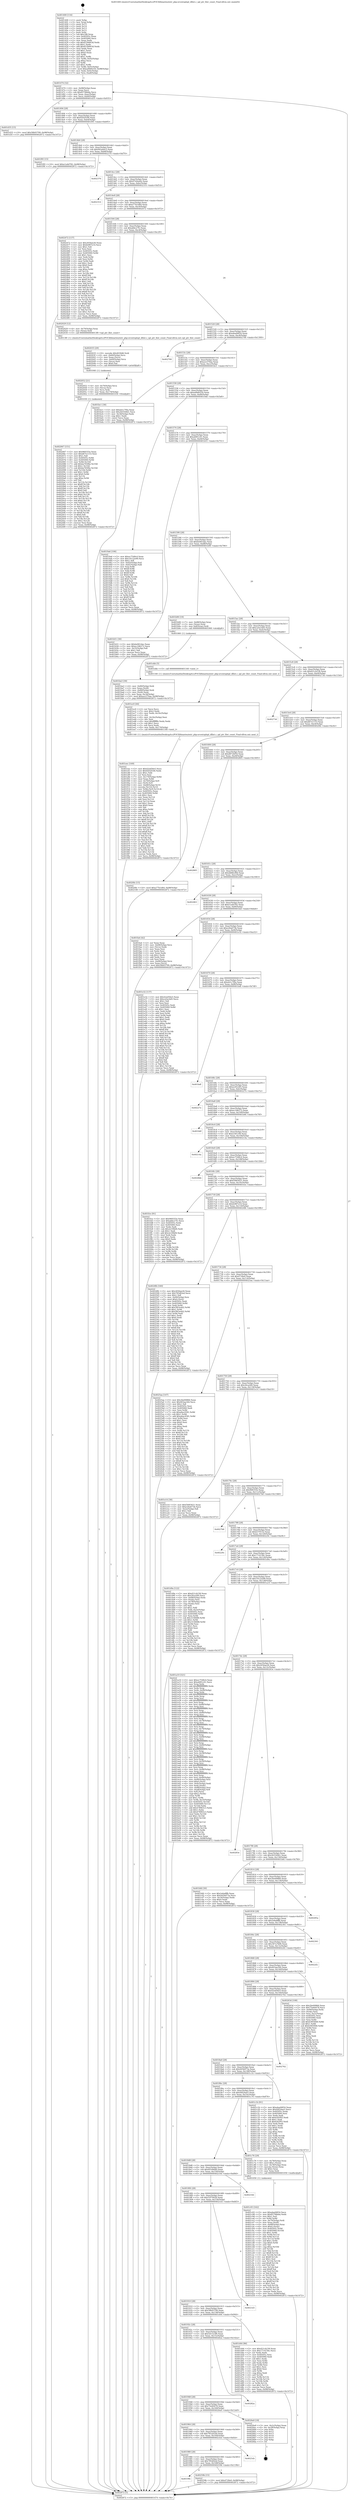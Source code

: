 digraph "0x401400" {
  label = "0x401400 (/mnt/c/Users/mathe/Desktop/tcc/POCII/binaries/extr_php-srcextsplspl_dllist.c_spl_ptr_llist_count_Final-ollvm.out::main(0))"
  labelloc = "t"
  node[shape=record]

  Entry [label="",width=0.3,height=0.3,shape=circle,fillcolor=black,style=filled]
  "0x401474" [label="{
     0x401474 [32]\l
     | [instrs]\l
     &nbsp;&nbsp;0x401474 \<+6\>: mov -0x98(%rbp),%eax\l
     &nbsp;&nbsp;0x40147a \<+2\>: mov %eax,%ecx\l
     &nbsp;&nbsp;0x40147c \<+6\>: sub $0x85798dda,%ecx\l
     &nbsp;&nbsp;0x401482 \<+6\>: mov %eax,-0xac(%rbp)\l
     &nbsp;&nbsp;0x401488 \<+6\>: mov %ecx,-0xb0(%rbp)\l
     &nbsp;&nbsp;0x40148e \<+6\>: je 0000000000401d35 \<main+0x935\>\l
  }"]
  "0x401d35" [label="{
     0x401d35 [15]\l
     | [instrs]\l
     &nbsp;&nbsp;0x401d35 \<+10\>: movl $0x58b93799,-0x98(%rbp)\l
     &nbsp;&nbsp;0x401d3f \<+5\>: jmp 0000000000402872 \<main+0x1472\>\l
  }"]
  "0x401494" [label="{
     0x401494 [28]\l
     | [instrs]\l
     &nbsp;&nbsp;0x401494 \<+5\>: jmp 0000000000401499 \<main+0x99\>\l
     &nbsp;&nbsp;0x401499 \<+6\>: mov -0xac(%rbp),%eax\l
     &nbsp;&nbsp;0x40149f \<+5\>: sub $0x9202f166,%eax\l
     &nbsp;&nbsp;0x4014a4 \<+6\>: mov %eax,-0xb4(%rbp)\l
     &nbsp;&nbsp;0x4014aa \<+6\>: je 0000000000401f95 \<main+0xb95\>\l
  }"]
  Exit [label="",width=0.3,height=0.3,shape=circle,fillcolor=black,style=filled,peripheries=2]
  "0x401f95" [label="{
     0x401f95 [15]\l
     | [instrs]\l
     &nbsp;&nbsp;0x401f95 \<+10\>: movl $0xe1a4d782,-0x98(%rbp)\l
     &nbsp;&nbsp;0x401f9f \<+5\>: jmp 0000000000402872 \<main+0x1472\>\l
  }"]
  "0x4014b0" [label="{
     0x4014b0 [28]\l
     | [instrs]\l
     &nbsp;&nbsp;0x4014b0 \<+5\>: jmp 00000000004014b5 \<main+0xb5\>\l
     &nbsp;&nbsp;0x4014b5 \<+6\>: mov -0xac(%rbp),%eax\l
     &nbsp;&nbsp;0x4014bb \<+5\>: sub $0x942a0ec5,%eax\l
     &nbsp;&nbsp;0x4014c0 \<+6\>: mov %eax,-0xb8(%rbp)\l
     &nbsp;&nbsp;0x4014c6 \<+6\>: je 0000000000402370 \<main+0xf70\>\l
  }"]
  "0x40199c" [label="{
     0x40199c\l
  }", style=dashed]
  "0x402370" [label="{
     0x402370\l
  }", style=dashed]
  "0x4014cc" [label="{
     0x4014cc [28]\l
     | [instrs]\l
     &nbsp;&nbsp;0x4014cc \<+5\>: jmp 00000000004014d1 \<main+0xd1\>\l
     &nbsp;&nbsp;0x4014d1 \<+6\>: mov -0xac(%rbp),%eax\l
     &nbsp;&nbsp;0x4014d7 \<+5\>: sub $0x97e0ea0e,%eax\l
     &nbsp;&nbsp;0x4014dc \<+6\>: mov %eax,-0xbc(%rbp)\l
     &nbsp;&nbsp;0x4014e2 \<+6\>: je 0000000000402314 \<main+0xf14\>\l
  }"]
  "0x40259b" [label="{
     0x40259b [15]\l
     | [instrs]\l
     &nbsp;&nbsp;0x40259b \<+10\>: movl $0x4728e0,-0x98(%rbp)\l
     &nbsp;&nbsp;0x4025a5 \<+5\>: jmp 0000000000402872 \<main+0x1472\>\l
  }"]
  "0x402314" [label="{
     0x402314\l
  }", style=dashed]
  "0x4014e8" [label="{
     0x4014e8 [28]\l
     | [instrs]\l
     &nbsp;&nbsp;0x4014e8 \<+5\>: jmp 00000000004014ed \<main+0xed\>\l
     &nbsp;&nbsp;0x4014ed \<+6\>: mov -0xac(%rbp),%eax\l
     &nbsp;&nbsp;0x4014f3 \<+5\>: sub $0xa77b1d64,%eax\l
     &nbsp;&nbsp;0x4014f8 \<+6\>: mov %eax,-0xc0(%rbp)\l
     &nbsp;&nbsp;0x4014fe \<+6\>: je 0000000000402472 \<main+0x1072\>\l
  }"]
  "0x401980" [label="{
     0x401980 [28]\l
     | [instrs]\l
     &nbsp;&nbsp;0x401980 \<+5\>: jmp 0000000000401985 \<main+0x585\>\l
     &nbsp;&nbsp;0x401985 \<+6\>: mov -0xac(%rbp),%eax\l
     &nbsp;&nbsp;0x40198b \<+5\>: sub $0x785df2ed,%eax\l
     &nbsp;&nbsp;0x401990 \<+6\>: mov %eax,-0x168(%rbp)\l
     &nbsp;&nbsp;0x401996 \<+6\>: je 000000000040259b \<main+0x119b\>\l
  }"]
  "0x402472" [label="{
     0x402472 [137]\l
     | [instrs]\l
     &nbsp;&nbsp;0x402472 \<+5\>: mov $0x2656ae26,%eax\l
     &nbsp;&nbsp;0x402477 \<+5\>: mov $0xfe987e14,%ecx\l
     &nbsp;&nbsp;0x40247c \<+2\>: mov $0x1,%dl\l
     &nbsp;&nbsp;0x40247e \<+2\>: xor %esi,%esi\l
     &nbsp;&nbsp;0x402480 \<+7\>: mov 0x40505c,%edi\l
     &nbsp;&nbsp;0x402487 \<+8\>: mov 0x405060,%r8d\l
     &nbsp;&nbsp;0x40248f \<+3\>: sub $0x1,%esi\l
     &nbsp;&nbsp;0x402492 \<+3\>: mov %edi,%r9d\l
     &nbsp;&nbsp;0x402495 \<+3\>: add %esi,%r9d\l
     &nbsp;&nbsp;0x402498 \<+4\>: imul %r9d,%edi\l
     &nbsp;&nbsp;0x40249c \<+3\>: and $0x1,%edi\l
     &nbsp;&nbsp;0x40249f \<+3\>: cmp $0x0,%edi\l
     &nbsp;&nbsp;0x4024a2 \<+4\>: sete %r10b\l
     &nbsp;&nbsp;0x4024a6 \<+4\>: cmp $0xa,%r8d\l
     &nbsp;&nbsp;0x4024aa \<+4\>: setl %r11b\l
     &nbsp;&nbsp;0x4024ae \<+3\>: mov %r10b,%bl\l
     &nbsp;&nbsp;0x4024b1 \<+3\>: xor $0xff,%bl\l
     &nbsp;&nbsp;0x4024b4 \<+3\>: mov %r11b,%r14b\l
     &nbsp;&nbsp;0x4024b7 \<+4\>: xor $0xff,%r14b\l
     &nbsp;&nbsp;0x4024bb \<+3\>: xor $0x1,%dl\l
     &nbsp;&nbsp;0x4024be \<+3\>: mov %bl,%r15b\l
     &nbsp;&nbsp;0x4024c1 \<+4\>: and $0xff,%r15b\l
     &nbsp;&nbsp;0x4024c5 \<+3\>: and %dl,%r10b\l
     &nbsp;&nbsp;0x4024c8 \<+3\>: mov %r14b,%r12b\l
     &nbsp;&nbsp;0x4024cb \<+4\>: and $0xff,%r12b\l
     &nbsp;&nbsp;0x4024cf \<+3\>: and %dl,%r11b\l
     &nbsp;&nbsp;0x4024d2 \<+3\>: or %r10b,%r15b\l
     &nbsp;&nbsp;0x4024d5 \<+3\>: or %r11b,%r12b\l
     &nbsp;&nbsp;0x4024d8 \<+3\>: xor %r12b,%r15b\l
     &nbsp;&nbsp;0x4024db \<+3\>: or %r14b,%bl\l
     &nbsp;&nbsp;0x4024de \<+3\>: xor $0xff,%bl\l
     &nbsp;&nbsp;0x4024e1 \<+3\>: or $0x1,%dl\l
     &nbsp;&nbsp;0x4024e4 \<+2\>: and %dl,%bl\l
     &nbsp;&nbsp;0x4024e6 \<+3\>: or %bl,%r15b\l
     &nbsp;&nbsp;0x4024e9 \<+4\>: test $0x1,%r15b\l
     &nbsp;&nbsp;0x4024ed \<+3\>: cmovne %ecx,%eax\l
     &nbsp;&nbsp;0x4024f0 \<+6\>: mov %eax,-0x98(%rbp)\l
     &nbsp;&nbsp;0x4024f6 \<+5\>: jmp 0000000000402872 \<main+0x1472\>\l
  }"]
  "0x401504" [label="{
     0x401504 [28]\l
     | [instrs]\l
     &nbsp;&nbsp;0x401504 \<+5\>: jmp 0000000000401509 \<main+0x109\>\l
     &nbsp;&nbsp;0x401509 \<+6\>: mov -0xac(%rbp),%eax\l
     &nbsp;&nbsp;0x40150f \<+5\>: sub $0xa8dc27fc,%eax\l
     &nbsp;&nbsp;0x401514 \<+6\>: mov %eax,-0xc4(%rbp)\l
     &nbsp;&nbsp;0x40151a \<+6\>: je 0000000000402029 \<main+0xc29\>\l
  }"]
  "0x4023cb" [label="{
     0x4023cb\l
  }", style=dashed]
  "0x402029" [label="{
     0x402029 [12]\l
     | [instrs]\l
     &nbsp;&nbsp;0x402029 \<+4\>: mov -0x70(%rbp),%rax\l
     &nbsp;&nbsp;0x40202d \<+3\>: mov (%rax),%rdi\l
     &nbsp;&nbsp;0x402030 \<+5\>: call 00000000004013f0 \<spl_ptr_llist_count\>\l
     | [calls]\l
     &nbsp;&nbsp;0x4013f0 \{1\} (/mnt/c/Users/mathe/Desktop/tcc/POCII/binaries/extr_php-srcextsplspl_dllist.c_spl_ptr_llist_count_Final-ollvm.out::spl_ptr_llist_count)\l
  }"]
  "0x401520" [label="{
     0x401520 [28]\l
     | [instrs]\l
     &nbsp;&nbsp;0x401520 \<+5\>: jmp 0000000000401525 \<main+0x125\>\l
     &nbsp;&nbsp;0x401525 \<+6\>: mov -0xac(%rbp),%eax\l
     &nbsp;&nbsp;0x40152b \<+5\>: sub $0xabad4854,%eax\l
     &nbsp;&nbsp;0x401530 \<+6\>: mov %eax,-0xc8(%rbp)\l
     &nbsp;&nbsp;0x401536 \<+6\>: je 0000000000402700 \<main+0x1300\>\l
  }"]
  "0x401964" [label="{
     0x401964 [28]\l
     | [instrs]\l
     &nbsp;&nbsp;0x401964 \<+5\>: jmp 0000000000401969 \<main+0x569\>\l
     &nbsp;&nbsp;0x401969 \<+6\>: mov -0xac(%rbp),%eax\l
     &nbsp;&nbsp;0x40196f \<+5\>: sub $0x7852d1bd,%eax\l
     &nbsp;&nbsp;0x401974 \<+6\>: mov %eax,-0x164(%rbp)\l
     &nbsp;&nbsp;0x40197a \<+6\>: je 00000000004023cb \<main+0xfcb\>\l
  }"]
  "0x402700" [label="{
     0x402700\l
  }", style=dashed]
  "0x40153c" [label="{
     0x40153c [28]\l
     | [instrs]\l
     &nbsp;&nbsp;0x40153c \<+5\>: jmp 0000000000401541 \<main+0x141\>\l
     &nbsp;&nbsp;0x401541 \<+6\>: mov -0xac(%rbp),%eax\l
     &nbsp;&nbsp;0x401547 \<+5\>: sub $0xace370aa,%eax\l
     &nbsp;&nbsp;0x40154c \<+6\>: mov %eax,-0xcc(%rbp)\l
     &nbsp;&nbsp;0x401552 \<+6\>: je 0000000000401bc1 \<main+0x7c1\>\l
  }"]
  "0x4026a9" [label="{
     0x4026a9 [18]\l
     | [instrs]\l
     &nbsp;&nbsp;0x4026a9 \<+3\>: mov -0x2c(%rbp),%eax\l
     &nbsp;&nbsp;0x4026ac \<+4\>: lea -0x28(%rbp),%rsp\l
     &nbsp;&nbsp;0x4026b0 \<+1\>: pop %rbx\l
     &nbsp;&nbsp;0x4026b1 \<+2\>: pop %r12\l
     &nbsp;&nbsp;0x4026b3 \<+2\>: pop %r13\l
     &nbsp;&nbsp;0x4026b5 \<+2\>: pop %r14\l
     &nbsp;&nbsp;0x4026b7 \<+2\>: pop %r15\l
     &nbsp;&nbsp;0x4026b9 \<+1\>: pop %rbp\l
     &nbsp;&nbsp;0x4026ba \<+1\>: ret\l
  }"]
  "0x401bc1" [label="{
     0x401bc1 [30]\l
     | [instrs]\l
     &nbsp;&nbsp;0x401bc1 \<+5\>: mov $0xeb1c7f0a,%eax\l
     &nbsp;&nbsp;0x401bc6 \<+5\>: mov $0x2b5544b1,%ecx\l
     &nbsp;&nbsp;0x401bcb \<+3\>: mov -0x34(%rbp),%edx\l
     &nbsp;&nbsp;0x401bce \<+3\>: cmp $0x1,%edx\l
     &nbsp;&nbsp;0x401bd1 \<+3\>: cmovl %ecx,%eax\l
     &nbsp;&nbsp;0x401bd4 \<+6\>: mov %eax,-0x98(%rbp)\l
     &nbsp;&nbsp;0x401bda \<+5\>: jmp 0000000000402872 \<main+0x1472\>\l
  }"]
  "0x401558" [label="{
     0x401558 [28]\l
     | [instrs]\l
     &nbsp;&nbsp;0x401558 \<+5\>: jmp 000000000040155d \<main+0x15d\>\l
     &nbsp;&nbsp;0x40155d \<+6\>: mov -0xac(%rbp),%eax\l
     &nbsp;&nbsp;0x401563 \<+5\>: sub $0xad9d0250,%eax\l
     &nbsp;&nbsp;0x401568 \<+6\>: mov %eax,-0xd0(%rbp)\l
     &nbsp;&nbsp;0x40156e \<+6\>: je 00000000004019a6 \<main+0x5a6\>\l
  }"]
  "0x401948" [label="{
     0x401948 [28]\l
     | [instrs]\l
     &nbsp;&nbsp;0x401948 \<+5\>: jmp 000000000040194d \<main+0x54d\>\l
     &nbsp;&nbsp;0x40194d \<+6\>: mov -0xac(%rbp),%eax\l
     &nbsp;&nbsp;0x401953 \<+5\>: sub $0x75e60478,%eax\l
     &nbsp;&nbsp;0x401958 \<+6\>: mov %eax,-0x160(%rbp)\l
     &nbsp;&nbsp;0x40195e \<+6\>: je 00000000004026a9 \<main+0x12a9\>\l
  }"]
  "0x4019a6" [label="{
     0x4019a6 [106]\l
     | [instrs]\l
     &nbsp;&nbsp;0x4019a6 \<+5\>: mov $0xec7548c4,%eax\l
     &nbsp;&nbsp;0x4019ab \<+5\>: mov $0x19122e99,%ecx\l
     &nbsp;&nbsp;0x4019b0 \<+2\>: mov $0x1,%dl\l
     &nbsp;&nbsp;0x4019b2 \<+7\>: mov -0x92(%rbp),%sil\l
     &nbsp;&nbsp;0x4019b9 \<+7\>: mov -0x91(%rbp),%dil\l
     &nbsp;&nbsp;0x4019c0 \<+3\>: mov %sil,%r8b\l
     &nbsp;&nbsp;0x4019c3 \<+4\>: xor $0xff,%r8b\l
     &nbsp;&nbsp;0x4019c7 \<+3\>: mov %dil,%r9b\l
     &nbsp;&nbsp;0x4019ca \<+4\>: xor $0xff,%r9b\l
     &nbsp;&nbsp;0x4019ce \<+3\>: xor $0x0,%dl\l
     &nbsp;&nbsp;0x4019d1 \<+3\>: mov %r8b,%r10b\l
     &nbsp;&nbsp;0x4019d4 \<+4\>: and $0x0,%r10b\l
     &nbsp;&nbsp;0x4019d8 \<+3\>: and %dl,%sil\l
     &nbsp;&nbsp;0x4019db \<+3\>: mov %r9b,%r11b\l
     &nbsp;&nbsp;0x4019de \<+4\>: and $0x0,%r11b\l
     &nbsp;&nbsp;0x4019e2 \<+3\>: and %dl,%dil\l
     &nbsp;&nbsp;0x4019e5 \<+3\>: or %sil,%r10b\l
     &nbsp;&nbsp;0x4019e8 \<+3\>: or %dil,%r11b\l
     &nbsp;&nbsp;0x4019eb \<+3\>: xor %r11b,%r10b\l
     &nbsp;&nbsp;0x4019ee \<+3\>: or %r9b,%r8b\l
     &nbsp;&nbsp;0x4019f1 \<+4\>: xor $0xff,%r8b\l
     &nbsp;&nbsp;0x4019f5 \<+3\>: or $0x0,%dl\l
     &nbsp;&nbsp;0x4019f8 \<+3\>: and %dl,%r8b\l
     &nbsp;&nbsp;0x4019fb \<+3\>: or %r8b,%r10b\l
     &nbsp;&nbsp;0x4019fe \<+4\>: test $0x1,%r10b\l
     &nbsp;&nbsp;0x401a02 \<+3\>: cmovne %ecx,%eax\l
     &nbsp;&nbsp;0x401a05 \<+6\>: mov %eax,-0x98(%rbp)\l
     &nbsp;&nbsp;0x401a0b \<+5\>: jmp 0000000000402872 \<main+0x1472\>\l
  }"]
  "0x401574" [label="{
     0x401574 [28]\l
     | [instrs]\l
     &nbsp;&nbsp;0x401574 \<+5\>: jmp 0000000000401579 \<main+0x179\>\l
     &nbsp;&nbsp;0x401579 \<+6\>: mov -0xac(%rbp),%eax\l
     &nbsp;&nbsp;0x40157f \<+5\>: sub $0xafd91c01,%eax\l
     &nbsp;&nbsp;0x401584 \<+6\>: mov %eax,-0xd4(%rbp)\l
     &nbsp;&nbsp;0x40158a \<+6\>: je 0000000000401b51 \<main+0x751\>\l
  }"]
  "0x402872" [label="{
     0x402872 [5]\l
     | [instrs]\l
     &nbsp;&nbsp;0x402872 \<+5\>: jmp 0000000000401474 \<main+0x74\>\l
  }"]
  "0x401400" [label="{
     0x401400 [116]\l
     | [instrs]\l
     &nbsp;&nbsp;0x401400 \<+1\>: push %rbp\l
     &nbsp;&nbsp;0x401401 \<+3\>: mov %rsp,%rbp\l
     &nbsp;&nbsp;0x401404 \<+2\>: push %r15\l
     &nbsp;&nbsp;0x401406 \<+2\>: push %r14\l
     &nbsp;&nbsp;0x401408 \<+2\>: push %r13\l
     &nbsp;&nbsp;0x40140a \<+2\>: push %r12\l
     &nbsp;&nbsp;0x40140c \<+1\>: push %rbx\l
     &nbsp;&nbsp;0x40140d \<+7\>: sub $0x188,%rsp\l
     &nbsp;&nbsp;0x401414 \<+7\>: mov 0x40505c,%eax\l
     &nbsp;&nbsp;0x40141b \<+7\>: mov 0x405060,%ecx\l
     &nbsp;&nbsp;0x401422 \<+2\>: mov %eax,%edx\l
     &nbsp;&nbsp;0x401424 \<+6\>: sub $0x833b663d,%edx\l
     &nbsp;&nbsp;0x40142a \<+3\>: sub $0x1,%edx\l
     &nbsp;&nbsp;0x40142d \<+6\>: add $0x833b663d,%edx\l
     &nbsp;&nbsp;0x401433 \<+3\>: imul %edx,%eax\l
     &nbsp;&nbsp;0x401436 \<+3\>: and $0x1,%eax\l
     &nbsp;&nbsp;0x401439 \<+3\>: cmp $0x0,%eax\l
     &nbsp;&nbsp;0x40143c \<+4\>: sete %r8b\l
     &nbsp;&nbsp;0x401440 \<+4\>: and $0x1,%r8b\l
     &nbsp;&nbsp;0x401444 \<+7\>: mov %r8b,-0x92(%rbp)\l
     &nbsp;&nbsp;0x40144b \<+3\>: cmp $0xa,%ecx\l
     &nbsp;&nbsp;0x40144e \<+4\>: setl %r8b\l
     &nbsp;&nbsp;0x401452 \<+4\>: and $0x1,%r8b\l
     &nbsp;&nbsp;0x401456 \<+7\>: mov %r8b,-0x91(%rbp)\l
     &nbsp;&nbsp;0x40145d \<+10\>: movl $0xad9d0250,-0x98(%rbp)\l
     &nbsp;&nbsp;0x401467 \<+6\>: mov %edi,-0x9c(%rbp)\l
     &nbsp;&nbsp;0x40146d \<+7\>: mov %rsi,-0xa8(%rbp)\l
  }"]
  "0x40282a" [label="{
     0x40282a\l
  }", style=dashed]
  "0x401b51" [label="{
     0x401b51 [30]\l
     | [instrs]\l
     &nbsp;&nbsp;0x401b51 \<+5\>: mov $0xbe061dac,%eax\l
     &nbsp;&nbsp;0x401b56 \<+5\>: mov $0xec186272,%ecx\l
     &nbsp;&nbsp;0x401b5b \<+3\>: mov -0x35(%rbp),%dl\l
     &nbsp;&nbsp;0x401b5e \<+3\>: test $0x1,%dl\l
     &nbsp;&nbsp;0x401b61 \<+3\>: cmovne %ecx,%eax\l
     &nbsp;&nbsp;0x401b64 \<+6\>: mov %eax,-0x98(%rbp)\l
     &nbsp;&nbsp;0x401b6a \<+5\>: jmp 0000000000402872 \<main+0x1472\>\l
  }"]
  "0x401590" [label="{
     0x401590 [28]\l
     | [instrs]\l
     &nbsp;&nbsp;0x401590 \<+5\>: jmp 0000000000401595 \<main+0x195\>\l
     &nbsp;&nbsp;0x401595 \<+6\>: mov -0xac(%rbp),%eax\l
     &nbsp;&nbsp;0x40159b \<+5\>: sub $0xbe061dac,%eax\l
     &nbsp;&nbsp;0x4015a0 \<+6\>: mov %eax,-0xd8(%rbp)\l
     &nbsp;&nbsp;0x4015a6 \<+6\>: je 0000000000401b90 \<main+0x790\>\l
  }"]
  "0x402067" [label="{
     0x402067 [151]\l
     | [instrs]\l
     &nbsp;&nbsp;0x402067 \<+5\>: mov $0x968355e,%eax\l
     &nbsp;&nbsp;0x40206c \<+5\>: mov $0xd67e1153,%esi\l
     &nbsp;&nbsp;0x402071 \<+2\>: mov $0x1,%dl\l
     &nbsp;&nbsp;0x402073 \<+8\>: mov 0x40505c,%r8d\l
     &nbsp;&nbsp;0x40207b \<+8\>: mov 0x405060,%r9d\l
     &nbsp;&nbsp;0x402083 \<+3\>: mov %r8d,%r10d\l
     &nbsp;&nbsp;0x402086 \<+7\>: add $0xba765f6e,%r10d\l
     &nbsp;&nbsp;0x40208d \<+4\>: sub $0x1,%r10d\l
     &nbsp;&nbsp;0x402091 \<+7\>: sub $0xba765f6e,%r10d\l
     &nbsp;&nbsp;0x402098 \<+4\>: imul %r10d,%r8d\l
     &nbsp;&nbsp;0x40209c \<+4\>: and $0x1,%r8d\l
     &nbsp;&nbsp;0x4020a0 \<+4\>: cmp $0x0,%r8d\l
     &nbsp;&nbsp;0x4020a4 \<+4\>: sete %r11b\l
     &nbsp;&nbsp;0x4020a8 \<+4\>: cmp $0xa,%r9d\l
     &nbsp;&nbsp;0x4020ac \<+3\>: setl %bl\l
     &nbsp;&nbsp;0x4020af \<+3\>: mov %r11b,%r14b\l
     &nbsp;&nbsp;0x4020b2 \<+4\>: xor $0xff,%r14b\l
     &nbsp;&nbsp;0x4020b6 \<+3\>: mov %bl,%r15b\l
     &nbsp;&nbsp;0x4020b9 \<+4\>: xor $0xff,%r15b\l
     &nbsp;&nbsp;0x4020bd \<+3\>: xor $0x0,%dl\l
     &nbsp;&nbsp;0x4020c0 \<+3\>: mov %r14b,%r12b\l
     &nbsp;&nbsp;0x4020c3 \<+4\>: and $0x0,%r12b\l
     &nbsp;&nbsp;0x4020c7 \<+3\>: and %dl,%r11b\l
     &nbsp;&nbsp;0x4020ca \<+3\>: mov %r15b,%r13b\l
     &nbsp;&nbsp;0x4020cd \<+4\>: and $0x0,%r13b\l
     &nbsp;&nbsp;0x4020d1 \<+2\>: and %dl,%bl\l
     &nbsp;&nbsp;0x4020d3 \<+3\>: or %r11b,%r12b\l
     &nbsp;&nbsp;0x4020d6 \<+3\>: or %bl,%r13b\l
     &nbsp;&nbsp;0x4020d9 \<+3\>: xor %r13b,%r12b\l
     &nbsp;&nbsp;0x4020dc \<+3\>: or %r15b,%r14b\l
     &nbsp;&nbsp;0x4020df \<+4\>: xor $0xff,%r14b\l
     &nbsp;&nbsp;0x4020e3 \<+3\>: or $0x0,%dl\l
     &nbsp;&nbsp;0x4020e6 \<+3\>: and %dl,%r14b\l
     &nbsp;&nbsp;0x4020e9 \<+3\>: or %r14b,%r12b\l
     &nbsp;&nbsp;0x4020ec \<+4\>: test $0x1,%r12b\l
     &nbsp;&nbsp;0x4020f0 \<+3\>: cmovne %esi,%eax\l
     &nbsp;&nbsp;0x4020f3 \<+6\>: mov %eax,-0x98(%rbp)\l
     &nbsp;&nbsp;0x4020f9 \<+5\>: jmp 0000000000402872 \<main+0x1472\>\l
  }"]
  "0x401b90" [label="{
     0x401b90 [19]\l
     | [instrs]\l
     &nbsp;&nbsp;0x401b90 \<+7\>: mov -0x88(%rbp),%rax\l
     &nbsp;&nbsp;0x401b97 \<+3\>: mov (%rax),%rax\l
     &nbsp;&nbsp;0x401b9a \<+4\>: mov 0x8(%rax),%rdi\l
     &nbsp;&nbsp;0x401b9e \<+5\>: call 0000000000401060 \<atoi@plt\>\l
     | [calls]\l
     &nbsp;&nbsp;0x401060 \{1\} (unknown)\l
  }"]
  "0x4015ac" [label="{
     0x4015ac [28]\l
     | [instrs]\l
     &nbsp;&nbsp;0x4015ac \<+5\>: jmp 00000000004015b1 \<main+0x1b1\>\l
     &nbsp;&nbsp;0x4015b1 \<+6\>: mov -0xac(%rbp),%eax\l
     &nbsp;&nbsp;0x4015b7 \<+5\>: sub $0xca5ec4d5,%eax\l
     &nbsp;&nbsp;0x4015bc \<+6\>: mov %eax,-0xdc(%rbp)\l
     &nbsp;&nbsp;0x4015c2 \<+6\>: je 0000000000401ebb \<main+0xabb\>\l
  }"]
  "0x402052" [label="{
     0x402052 [21]\l
     | [instrs]\l
     &nbsp;&nbsp;0x402052 \<+4\>: mov -0x70(%rbp),%rcx\l
     &nbsp;&nbsp;0x402056 \<+3\>: mov (%rcx),%rcx\l
     &nbsp;&nbsp;0x402059 \<+3\>: mov %rcx,%rdi\l
     &nbsp;&nbsp;0x40205c \<+6\>: mov %eax,-0x174(%rbp)\l
     &nbsp;&nbsp;0x402062 \<+5\>: call 0000000000401030 \<free@plt\>\l
     | [calls]\l
     &nbsp;&nbsp;0x401030 \{1\} (unknown)\l
  }"]
  "0x401ebb" [label="{
     0x401ebb [5]\l
     | [instrs]\l
     &nbsp;&nbsp;0x401ebb \<+5\>: call 0000000000401160 \<next_i\>\l
     | [calls]\l
     &nbsp;&nbsp;0x401160 \{1\} (/mnt/c/Users/mathe/Desktop/tcc/POCII/binaries/extr_php-srcextsplspl_dllist.c_spl_ptr_llist_count_Final-ollvm.out::next_i)\l
  }"]
  "0x4015c8" [label="{
     0x4015c8 [28]\l
     | [instrs]\l
     &nbsp;&nbsp;0x4015c8 \<+5\>: jmp 00000000004015cd \<main+0x1cd\>\l
     &nbsp;&nbsp;0x4015cd \<+6\>: mov -0xac(%rbp),%eax\l
     &nbsp;&nbsp;0x4015d3 \<+5\>: sub $0xd21cb238,%eax\l
     &nbsp;&nbsp;0x4015d8 \<+6\>: mov %eax,-0xe0(%rbp)\l
     &nbsp;&nbsp;0x4015de \<+6\>: je 000000000040273d \<main+0x133d\>\l
  }"]
  "0x402035" [label="{
     0x402035 [29]\l
     | [instrs]\l
     &nbsp;&nbsp;0x402035 \<+10\>: movabs $0x4030d6,%rdi\l
     &nbsp;&nbsp;0x40203f \<+4\>: mov -0x60(%rbp),%rcx\l
     &nbsp;&nbsp;0x402043 \<+2\>: mov %eax,(%rcx)\l
     &nbsp;&nbsp;0x402045 \<+4\>: mov -0x60(%rbp),%rcx\l
     &nbsp;&nbsp;0x402049 \<+2\>: mov (%rcx),%esi\l
     &nbsp;&nbsp;0x40204b \<+2\>: mov $0x0,%al\l
     &nbsp;&nbsp;0x40204d \<+5\>: call 0000000000401040 \<printf@plt\>\l
     | [calls]\l
     &nbsp;&nbsp;0x401040 \{1\} (unknown)\l
  }"]
  "0x40273d" [label="{
     0x40273d\l
  }", style=dashed]
  "0x4015e4" [label="{
     0x4015e4 [28]\l
     | [instrs]\l
     &nbsp;&nbsp;0x4015e4 \<+5\>: jmp 00000000004015e9 \<main+0x1e9\>\l
     &nbsp;&nbsp;0x4015e9 \<+6\>: mov -0xac(%rbp),%eax\l
     &nbsp;&nbsp;0x4015ef \<+5\>: sub $0xd67e1153,%eax\l
     &nbsp;&nbsp;0x4015f4 \<+6\>: mov %eax,-0xe4(%rbp)\l
     &nbsp;&nbsp;0x4015fa \<+6\>: je 00000000004020fe \<main+0xcfe\>\l
  }"]
  "0x401eec" [label="{
     0x401eec [169]\l
     | [instrs]\l
     &nbsp;&nbsp;0x401eec \<+5\>: mov $0x42ed56e5,%ecx\l
     &nbsp;&nbsp;0x401ef1 \<+5\>: mov $0x9202f166,%edx\l
     &nbsp;&nbsp;0x401ef6 \<+3\>: mov $0x1,%dil\l
     &nbsp;&nbsp;0x401ef9 \<+2\>: xor %esi,%esi\l
     &nbsp;&nbsp;0x401efb \<+7\>: mov -0x170(%rbp),%r8d\l
     &nbsp;&nbsp;0x401f02 \<+4\>: imul %eax,%r8d\l
     &nbsp;&nbsp;0x401f06 \<+4\>: mov -0x70(%rbp),%r9\l
     &nbsp;&nbsp;0x401f0a \<+3\>: mov (%r9),%r9\l
     &nbsp;&nbsp;0x401f0d \<+4\>: mov -0x68(%rbp),%r10\l
     &nbsp;&nbsp;0x401f11 \<+3\>: movslq (%r10),%r10\l
     &nbsp;&nbsp;0x401f14 \<+4\>: mov %r8d,(%r9,%r10,4)\l
     &nbsp;&nbsp;0x401f18 \<+7\>: mov 0x40505c,%eax\l
     &nbsp;&nbsp;0x401f1f \<+8\>: mov 0x405060,%r8d\l
     &nbsp;&nbsp;0x401f27 \<+3\>: sub $0x1,%esi\l
     &nbsp;&nbsp;0x401f2a \<+3\>: mov %eax,%r11d\l
     &nbsp;&nbsp;0x401f2d \<+3\>: add %esi,%r11d\l
     &nbsp;&nbsp;0x401f30 \<+4\>: imul %r11d,%eax\l
     &nbsp;&nbsp;0x401f34 \<+3\>: and $0x1,%eax\l
     &nbsp;&nbsp;0x401f37 \<+3\>: cmp $0x0,%eax\l
     &nbsp;&nbsp;0x401f3a \<+3\>: sete %bl\l
     &nbsp;&nbsp;0x401f3d \<+4\>: cmp $0xa,%r8d\l
     &nbsp;&nbsp;0x401f41 \<+4\>: setl %r14b\l
     &nbsp;&nbsp;0x401f45 \<+3\>: mov %bl,%r15b\l
     &nbsp;&nbsp;0x401f48 \<+4\>: xor $0xff,%r15b\l
     &nbsp;&nbsp;0x401f4c \<+3\>: mov %r14b,%r12b\l
     &nbsp;&nbsp;0x401f4f \<+4\>: xor $0xff,%r12b\l
     &nbsp;&nbsp;0x401f53 \<+4\>: xor $0x1,%dil\l
     &nbsp;&nbsp;0x401f57 \<+3\>: mov %r15b,%r13b\l
     &nbsp;&nbsp;0x401f5a \<+4\>: and $0xff,%r13b\l
     &nbsp;&nbsp;0x401f5e \<+3\>: and %dil,%bl\l
     &nbsp;&nbsp;0x401f61 \<+3\>: mov %r12b,%al\l
     &nbsp;&nbsp;0x401f64 \<+2\>: and $0xff,%al\l
     &nbsp;&nbsp;0x401f66 \<+3\>: and %dil,%r14b\l
     &nbsp;&nbsp;0x401f69 \<+3\>: or %bl,%r13b\l
     &nbsp;&nbsp;0x401f6c \<+3\>: or %r14b,%al\l
     &nbsp;&nbsp;0x401f6f \<+3\>: xor %al,%r13b\l
     &nbsp;&nbsp;0x401f72 \<+3\>: or %r12b,%r15b\l
     &nbsp;&nbsp;0x401f75 \<+4\>: xor $0xff,%r15b\l
     &nbsp;&nbsp;0x401f79 \<+4\>: or $0x1,%dil\l
     &nbsp;&nbsp;0x401f7d \<+3\>: and %dil,%r15b\l
     &nbsp;&nbsp;0x401f80 \<+3\>: or %r15b,%r13b\l
     &nbsp;&nbsp;0x401f83 \<+4\>: test $0x1,%r13b\l
     &nbsp;&nbsp;0x401f87 \<+3\>: cmovne %edx,%ecx\l
     &nbsp;&nbsp;0x401f8a \<+6\>: mov %ecx,-0x98(%rbp)\l
     &nbsp;&nbsp;0x401f90 \<+5\>: jmp 0000000000402872 \<main+0x1472\>\l
  }"]
  "0x4020fe" [label="{
     0x4020fe [15]\l
     | [instrs]\l
     &nbsp;&nbsp;0x4020fe \<+10\>: movl $0xa77b1d64,-0x98(%rbp)\l
     &nbsp;&nbsp;0x402108 \<+5\>: jmp 0000000000402872 \<main+0x1472\>\l
  }"]
  "0x401600" [label="{
     0x401600 [28]\l
     | [instrs]\l
     &nbsp;&nbsp;0x401600 \<+5\>: jmp 0000000000401605 \<main+0x205\>\l
     &nbsp;&nbsp;0x401605 \<+6\>: mov -0xac(%rbp),%eax\l
     &nbsp;&nbsp;0x40160b \<+5\>: sub $0xd872bf54,%eax\l
     &nbsp;&nbsp;0x401610 \<+6\>: mov %eax,-0xe8(%rbp)\l
     &nbsp;&nbsp;0x401616 \<+6\>: je 0000000000402805 \<main+0x1405\>\l
  }"]
  "0x401ec0" [label="{
     0x401ec0 [44]\l
     | [instrs]\l
     &nbsp;&nbsp;0x401ec0 \<+2\>: xor %ecx,%ecx\l
     &nbsp;&nbsp;0x401ec2 \<+5\>: mov $0x2,%edx\l
     &nbsp;&nbsp;0x401ec7 \<+6\>: mov %edx,-0x16c(%rbp)\l
     &nbsp;&nbsp;0x401ecd \<+1\>: cltd\l
     &nbsp;&nbsp;0x401ece \<+6\>: mov -0x16c(%rbp),%esi\l
     &nbsp;&nbsp;0x401ed4 \<+2\>: idiv %esi\l
     &nbsp;&nbsp;0x401ed6 \<+6\>: imul $0xfffffffe,%edx,%edx\l
     &nbsp;&nbsp;0x401edc \<+3\>: sub $0x1,%ecx\l
     &nbsp;&nbsp;0x401edf \<+2\>: sub %ecx,%edx\l
     &nbsp;&nbsp;0x401ee1 \<+6\>: mov %edx,-0x170(%rbp)\l
     &nbsp;&nbsp;0x401ee7 \<+5\>: call 0000000000401160 \<next_i\>\l
     | [calls]\l
     &nbsp;&nbsp;0x401160 \{1\} (/mnt/c/Users/mathe/Desktop/tcc/POCII/binaries/extr_php-srcextsplspl_dllist.c_spl_ptr_llist_count_Final-ollvm.out::next_i)\l
  }"]
  "0x402805" [label="{
     0x402805\l
  }", style=dashed]
  "0x40161c" [label="{
     0x40161c [28]\l
     | [instrs]\l
     &nbsp;&nbsp;0x40161c \<+5\>: jmp 0000000000401621 \<main+0x221\>\l
     &nbsp;&nbsp;0x401621 \<+6\>: mov -0xac(%rbp),%eax\l
     &nbsp;&nbsp;0x401627 \<+5\>: sub $0xdd68cd9d,%eax\l
     &nbsp;&nbsp;0x40162c \<+6\>: mov %eax,-0xec(%rbp)\l
     &nbsp;&nbsp;0x401632 \<+6\>: je 0000000000402463 \<main+0x1063\>\l
  }"]
  "0x40192c" [label="{
     0x40192c [28]\l
     | [instrs]\l
     &nbsp;&nbsp;0x40192c \<+5\>: jmp 0000000000401931 \<main+0x531\>\l
     &nbsp;&nbsp;0x401931 \<+6\>: mov -0xac(%rbp),%eax\l
     &nbsp;&nbsp;0x401937 \<+5\>: sub $0x5d1523f6,%eax\l
     &nbsp;&nbsp;0x40193c \<+6\>: mov %eax,-0x15c(%rbp)\l
     &nbsp;&nbsp;0x401942 \<+6\>: je 000000000040282a \<main+0x142a\>\l
  }"]
  "0x402463" [label="{
     0x402463\l
  }", style=dashed]
  "0x401638" [label="{
     0x401638 [28]\l
     | [instrs]\l
     &nbsp;&nbsp;0x401638 \<+5\>: jmp 000000000040163d \<main+0x23d\>\l
     &nbsp;&nbsp;0x40163d \<+6\>: mov -0xac(%rbp),%eax\l
     &nbsp;&nbsp;0x401643 \<+5\>: sub $0xe1a4d782,%eax\l
     &nbsp;&nbsp;0x401648 \<+6\>: mov %eax,-0xf0(%rbp)\l
     &nbsp;&nbsp;0x40164e \<+6\>: je 0000000000401fa4 \<main+0xba4\>\l
  }"]
  "0x401d44" [label="{
     0x401d44 [86]\l
     | [instrs]\l
     &nbsp;&nbsp;0x401d44 \<+5\>: mov $0xd21cb238,%eax\l
     &nbsp;&nbsp;0x401d49 \<+5\>: mov $0x1714156c,%ecx\l
     &nbsp;&nbsp;0x401d4e \<+2\>: xor %edx,%edx\l
     &nbsp;&nbsp;0x401d50 \<+7\>: mov 0x40505c,%esi\l
     &nbsp;&nbsp;0x401d57 \<+7\>: mov 0x405060,%edi\l
     &nbsp;&nbsp;0x401d5e \<+3\>: sub $0x1,%edx\l
     &nbsp;&nbsp;0x401d61 \<+3\>: mov %esi,%r8d\l
     &nbsp;&nbsp;0x401d64 \<+3\>: add %edx,%r8d\l
     &nbsp;&nbsp;0x401d67 \<+4\>: imul %r8d,%esi\l
     &nbsp;&nbsp;0x401d6b \<+3\>: and $0x1,%esi\l
     &nbsp;&nbsp;0x401d6e \<+3\>: cmp $0x0,%esi\l
     &nbsp;&nbsp;0x401d71 \<+4\>: sete %r9b\l
     &nbsp;&nbsp;0x401d75 \<+3\>: cmp $0xa,%edi\l
     &nbsp;&nbsp;0x401d78 \<+4\>: setl %r10b\l
     &nbsp;&nbsp;0x401d7c \<+3\>: mov %r9b,%r11b\l
     &nbsp;&nbsp;0x401d7f \<+3\>: and %r10b,%r11b\l
     &nbsp;&nbsp;0x401d82 \<+3\>: xor %r10b,%r9b\l
     &nbsp;&nbsp;0x401d85 \<+3\>: or %r9b,%r11b\l
     &nbsp;&nbsp;0x401d88 \<+4\>: test $0x1,%r11b\l
     &nbsp;&nbsp;0x401d8c \<+3\>: cmovne %ecx,%eax\l
     &nbsp;&nbsp;0x401d8f \<+6\>: mov %eax,-0x98(%rbp)\l
     &nbsp;&nbsp;0x401d95 \<+5\>: jmp 0000000000402872 \<main+0x1472\>\l
  }"]
  "0x401fa4" [label="{
     0x401fa4 [42]\l
     | [instrs]\l
     &nbsp;&nbsp;0x401fa4 \<+2\>: xor %eax,%eax\l
     &nbsp;&nbsp;0x401fa6 \<+4\>: mov -0x68(%rbp),%rcx\l
     &nbsp;&nbsp;0x401faa \<+2\>: mov (%rcx),%edx\l
     &nbsp;&nbsp;0x401fac \<+2\>: mov %eax,%esi\l
     &nbsp;&nbsp;0x401fae \<+2\>: sub %edx,%esi\l
     &nbsp;&nbsp;0x401fb0 \<+2\>: mov %eax,%edx\l
     &nbsp;&nbsp;0x401fb2 \<+3\>: sub $0x1,%edx\l
     &nbsp;&nbsp;0x401fb5 \<+2\>: add %edx,%esi\l
     &nbsp;&nbsp;0x401fb7 \<+2\>: sub %esi,%eax\l
     &nbsp;&nbsp;0x401fb9 \<+4\>: mov -0x68(%rbp),%rcx\l
     &nbsp;&nbsp;0x401fbd \<+2\>: mov %eax,(%rcx)\l
     &nbsp;&nbsp;0x401fbf \<+10\>: movl $0x58b93799,-0x98(%rbp)\l
     &nbsp;&nbsp;0x401fc9 \<+5\>: jmp 0000000000402872 \<main+0x1472\>\l
  }"]
  "0x401654" [label="{
     0x401654 [28]\l
     | [instrs]\l
     &nbsp;&nbsp;0x401654 \<+5\>: jmp 0000000000401659 \<main+0x259\>\l
     &nbsp;&nbsp;0x401659 \<+6\>: mov -0xac(%rbp),%eax\l
     &nbsp;&nbsp;0x40165f \<+5\>: sub $0xe26a673b,%eax\l
     &nbsp;&nbsp;0x401664 \<+6\>: mov %eax,-0xf4(%rbp)\l
     &nbsp;&nbsp;0x40166a \<+6\>: je 0000000000401e32 \<main+0xa32\>\l
  }"]
  "0x401910" [label="{
     0x401910 [28]\l
     | [instrs]\l
     &nbsp;&nbsp;0x401910 \<+5\>: jmp 0000000000401915 \<main+0x515\>\l
     &nbsp;&nbsp;0x401915 \<+6\>: mov -0xac(%rbp),%eax\l
     &nbsp;&nbsp;0x40191b \<+5\>: sub $0x58b93799,%eax\l
     &nbsp;&nbsp;0x401920 \<+6\>: mov %eax,-0x158(%rbp)\l
     &nbsp;&nbsp;0x401926 \<+6\>: je 0000000000401d44 \<main+0x944\>\l
  }"]
  "0x401e32" [label="{
     0x401e32 [137]\l
     | [instrs]\l
     &nbsp;&nbsp;0x401e32 \<+5\>: mov $0x42ed56e5,%eax\l
     &nbsp;&nbsp;0x401e37 \<+5\>: mov $0xca5ec4d5,%ecx\l
     &nbsp;&nbsp;0x401e3c \<+2\>: mov $0x1,%dl\l
     &nbsp;&nbsp;0x401e3e \<+2\>: xor %esi,%esi\l
     &nbsp;&nbsp;0x401e40 \<+7\>: mov 0x40505c,%edi\l
     &nbsp;&nbsp;0x401e47 \<+8\>: mov 0x405060,%r8d\l
     &nbsp;&nbsp;0x401e4f \<+3\>: sub $0x1,%esi\l
     &nbsp;&nbsp;0x401e52 \<+3\>: mov %edi,%r9d\l
     &nbsp;&nbsp;0x401e55 \<+3\>: add %esi,%r9d\l
     &nbsp;&nbsp;0x401e58 \<+4\>: imul %r9d,%edi\l
     &nbsp;&nbsp;0x401e5c \<+3\>: and $0x1,%edi\l
     &nbsp;&nbsp;0x401e5f \<+3\>: cmp $0x0,%edi\l
     &nbsp;&nbsp;0x401e62 \<+4\>: sete %r10b\l
     &nbsp;&nbsp;0x401e66 \<+4\>: cmp $0xa,%r8d\l
     &nbsp;&nbsp;0x401e6a \<+4\>: setl %r11b\l
     &nbsp;&nbsp;0x401e6e \<+3\>: mov %r10b,%bl\l
     &nbsp;&nbsp;0x401e71 \<+3\>: xor $0xff,%bl\l
     &nbsp;&nbsp;0x401e74 \<+3\>: mov %r11b,%r14b\l
     &nbsp;&nbsp;0x401e77 \<+4\>: xor $0xff,%r14b\l
     &nbsp;&nbsp;0x401e7b \<+3\>: xor $0x0,%dl\l
     &nbsp;&nbsp;0x401e7e \<+3\>: mov %bl,%r15b\l
     &nbsp;&nbsp;0x401e81 \<+4\>: and $0x0,%r15b\l
     &nbsp;&nbsp;0x401e85 \<+3\>: and %dl,%r10b\l
     &nbsp;&nbsp;0x401e88 \<+3\>: mov %r14b,%r12b\l
     &nbsp;&nbsp;0x401e8b \<+4\>: and $0x0,%r12b\l
     &nbsp;&nbsp;0x401e8f \<+3\>: and %dl,%r11b\l
     &nbsp;&nbsp;0x401e92 \<+3\>: or %r10b,%r15b\l
     &nbsp;&nbsp;0x401e95 \<+3\>: or %r11b,%r12b\l
     &nbsp;&nbsp;0x401e98 \<+3\>: xor %r12b,%r15b\l
     &nbsp;&nbsp;0x401e9b \<+3\>: or %r14b,%bl\l
     &nbsp;&nbsp;0x401e9e \<+3\>: xor $0xff,%bl\l
     &nbsp;&nbsp;0x401ea1 \<+3\>: or $0x0,%dl\l
     &nbsp;&nbsp;0x401ea4 \<+2\>: and %dl,%bl\l
     &nbsp;&nbsp;0x401ea6 \<+3\>: or %bl,%r15b\l
     &nbsp;&nbsp;0x401ea9 \<+4\>: test $0x1,%r15b\l
     &nbsp;&nbsp;0x401ead \<+3\>: cmovne %ecx,%eax\l
     &nbsp;&nbsp;0x401eb0 \<+6\>: mov %eax,-0x98(%rbp)\l
     &nbsp;&nbsp;0x401eb6 \<+5\>: jmp 0000000000402872 \<main+0x1472\>\l
  }"]
  "0x401670" [label="{
     0x401670 [28]\l
     | [instrs]\l
     &nbsp;&nbsp;0x401670 \<+5\>: jmp 0000000000401675 \<main+0x275\>\l
     &nbsp;&nbsp;0x401675 \<+6\>: mov -0xac(%rbp),%eax\l
     &nbsp;&nbsp;0x40167b \<+5\>: sub $0xeb1c7f0a,%eax\l
     &nbsp;&nbsp;0x401680 \<+6\>: mov %eax,-0xf8(%rbp)\l
     &nbsp;&nbsp;0x401686 \<+6\>: je 0000000000401bdf \<main+0x7df\>\l
  }"]
  "0x4021d3" [label="{
     0x4021d3\l
  }", style=dashed]
  "0x401bdf" [label="{
     0x401bdf\l
  }", style=dashed]
  "0x40168c" [label="{
     0x40168c [28]\l
     | [instrs]\l
     &nbsp;&nbsp;0x40168c \<+5\>: jmp 0000000000401691 \<main+0x291\>\l
     &nbsp;&nbsp;0x401691 \<+6\>: mov -0xac(%rbp),%eax\l
     &nbsp;&nbsp;0x401697 \<+5\>: sub $0xec05c4f5,%eax\l
     &nbsp;&nbsp;0x40169c \<+6\>: mov %eax,-0xfc(%rbp)\l
     &nbsp;&nbsp;0x4016a2 \<+6\>: je 000000000040227e \<main+0xe7e\>\l
  }"]
  "0x4018f4" [label="{
     0x4018f4 [28]\l
     | [instrs]\l
     &nbsp;&nbsp;0x4018f4 \<+5\>: jmp 00000000004018f9 \<main+0x4f9\>\l
     &nbsp;&nbsp;0x4018f9 \<+6\>: mov -0xac(%rbp),%eax\l
     &nbsp;&nbsp;0x4018ff \<+5\>: sub $0x52f79428,%eax\l
     &nbsp;&nbsp;0x401904 \<+6\>: mov %eax,-0x154(%rbp)\l
     &nbsp;&nbsp;0x40190a \<+6\>: je 00000000004021d3 \<main+0xdd3\>\l
  }"]
  "0x40227e" [label="{
     0x40227e\l
  }", style=dashed]
  "0x4016a8" [label="{
     0x4016a8 [28]\l
     | [instrs]\l
     &nbsp;&nbsp;0x4016a8 \<+5\>: jmp 00000000004016ad \<main+0x2ad\>\l
     &nbsp;&nbsp;0x4016ad \<+6\>: mov -0xac(%rbp),%eax\l
     &nbsp;&nbsp;0x4016b3 \<+5\>: sub $0xec186272,%eax\l
     &nbsp;&nbsp;0x4016b8 \<+6\>: mov %eax,-0x100(%rbp)\l
     &nbsp;&nbsp;0x4016be \<+6\>: je 0000000000401b6f \<main+0x76f\>\l
  }"]
  "0x40210d" [label="{
     0x40210d\l
  }", style=dashed]
  "0x401b6f" [label="{
     0x401b6f\l
  }", style=dashed]
  "0x4016c4" [label="{
     0x4016c4 [28]\l
     | [instrs]\l
     &nbsp;&nbsp;0x4016c4 \<+5\>: jmp 00000000004016c9 \<main+0x2c9\>\l
     &nbsp;&nbsp;0x4016c9 \<+6\>: mov -0xac(%rbp),%eax\l
     &nbsp;&nbsp;0x4016cf \<+5\>: sub $0xec4f1c94,%eax\l
     &nbsp;&nbsp;0x4016d4 \<+6\>: mov %eax,-0x104(%rbp)\l
     &nbsp;&nbsp;0x4016da \<+6\>: je 000000000040214a \<main+0xd4a\>\l
  }"]
  "0x401c93" [label="{
     0x401c93 [162]\l
     | [instrs]\l
     &nbsp;&nbsp;0x401c93 \<+5\>: mov $0xabad4854,%ecx\l
     &nbsp;&nbsp;0x401c98 \<+5\>: mov $0x85798dda,%edx\l
     &nbsp;&nbsp;0x401c9d \<+3\>: mov $0x1,%sil\l
     &nbsp;&nbsp;0x401ca0 \<+3\>: xor %r8d,%r8d\l
     &nbsp;&nbsp;0x401ca3 \<+4\>: mov -0x70(%rbp),%rdi\l
     &nbsp;&nbsp;0x401ca7 \<+3\>: mov %rax,(%rdi)\l
     &nbsp;&nbsp;0x401caa \<+4\>: mov -0x68(%rbp),%rax\l
     &nbsp;&nbsp;0x401cae \<+6\>: movl $0x0,(%rax)\l
     &nbsp;&nbsp;0x401cb4 \<+8\>: mov 0x40505c,%r9d\l
     &nbsp;&nbsp;0x401cbc \<+8\>: mov 0x405060,%r10d\l
     &nbsp;&nbsp;0x401cc4 \<+4\>: sub $0x1,%r8d\l
     &nbsp;&nbsp;0x401cc8 \<+3\>: mov %r9d,%r11d\l
     &nbsp;&nbsp;0x401ccb \<+3\>: add %r8d,%r11d\l
     &nbsp;&nbsp;0x401cce \<+4\>: imul %r11d,%r9d\l
     &nbsp;&nbsp;0x401cd2 \<+4\>: and $0x1,%r9d\l
     &nbsp;&nbsp;0x401cd6 \<+4\>: cmp $0x0,%r9d\l
     &nbsp;&nbsp;0x401cda \<+3\>: sete %bl\l
     &nbsp;&nbsp;0x401cdd \<+4\>: cmp $0xa,%r10d\l
     &nbsp;&nbsp;0x401ce1 \<+4\>: setl %r14b\l
     &nbsp;&nbsp;0x401ce5 \<+3\>: mov %bl,%r15b\l
     &nbsp;&nbsp;0x401ce8 \<+4\>: xor $0xff,%r15b\l
     &nbsp;&nbsp;0x401cec \<+3\>: mov %r14b,%r12b\l
     &nbsp;&nbsp;0x401cef \<+4\>: xor $0xff,%r12b\l
     &nbsp;&nbsp;0x401cf3 \<+4\>: xor $0x1,%sil\l
     &nbsp;&nbsp;0x401cf7 \<+3\>: mov %r15b,%r13b\l
     &nbsp;&nbsp;0x401cfa \<+4\>: and $0xff,%r13b\l
     &nbsp;&nbsp;0x401cfe \<+3\>: and %sil,%bl\l
     &nbsp;&nbsp;0x401d01 \<+3\>: mov %r12b,%al\l
     &nbsp;&nbsp;0x401d04 \<+2\>: and $0xff,%al\l
     &nbsp;&nbsp;0x401d06 \<+3\>: and %sil,%r14b\l
     &nbsp;&nbsp;0x401d09 \<+3\>: or %bl,%r13b\l
     &nbsp;&nbsp;0x401d0c \<+3\>: or %r14b,%al\l
     &nbsp;&nbsp;0x401d0f \<+3\>: xor %al,%r13b\l
     &nbsp;&nbsp;0x401d12 \<+3\>: or %r12b,%r15b\l
     &nbsp;&nbsp;0x401d15 \<+4\>: xor $0xff,%r15b\l
     &nbsp;&nbsp;0x401d19 \<+4\>: or $0x1,%sil\l
     &nbsp;&nbsp;0x401d1d \<+3\>: and %sil,%r15b\l
     &nbsp;&nbsp;0x401d20 \<+3\>: or %r15b,%r13b\l
     &nbsp;&nbsp;0x401d23 \<+4\>: test $0x1,%r13b\l
     &nbsp;&nbsp;0x401d27 \<+3\>: cmovne %edx,%ecx\l
     &nbsp;&nbsp;0x401d2a \<+6\>: mov %ecx,-0x98(%rbp)\l
     &nbsp;&nbsp;0x401d30 \<+5\>: jmp 0000000000402872 \<main+0x1472\>\l
  }"]
  "0x40214a" [label="{
     0x40214a\l
  }", style=dashed]
  "0x4016e0" [label="{
     0x4016e0 [28]\l
     | [instrs]\l
     &nbsp;&nbsp;0x4016e0 \<+5\>: jmp 00000000004016e5 \<main+0x2e5\>\l
     &nbsp;&nbsp;0x4016e5 \<+6\>: mov -0xac(%rbp),%eax\l
     &nbsp;&nbsp;0x4016eb \<+5\>: sub $0xec7548c4,%eax\l
     &nbsp;&nbsp;0x4016f0 \<+6\>: mov %eax,-0x108(%rbp)\l
     &nbsp;&nbsp;0x4016f6 \<+6\>: je 00000000004026bb \<main+0x12bb\>\l
  }"]
  "0x4018d8" [label="{
     0x4018d8 [28]\l
     | [instrs]\l
     &nbsp;&nbsp;0x4018d8 \<+5\>: jmp 00000000004018dd \<main+0x4dd\>\l
     &nbsp;&nbsp;0x4018dd \<+6\>: mov -0xac(%rbp),%eax\l
     &nbsp;&nbsp;0x4018e3 \<+5\>: sub $0x4f109d40,%eax\l
     &nbsp;&nbsp;0x4018e8 \<+6\>: mov %eax,-0x150(%rbp)\l
     &nbsp;&nbsp;0x4018ee \<+6\>: je 000000000040210d \<main+0xd0d\>\l
  }"]
  "0x4026bb" [label="{
     0x4026bb\l
  }", style=dashed]
  "0x4016fc" [label="{
     0x4016fc [28]\l
     | [instrs]\l
     &nbsp;&nbsp;0x4016fc \<+5\>: jmp 0000000000401701 \<main+0x301\>\l
     &nbsp;&nbsp;0x401701 \<+6\>: mov -0xac(%rbp),%eax\l
     &nbsp;&nbsp;0x401707 \<+5\>: sub $0xf3683021,%eax\l
     &nbsp;&nbsp;0x40170c \<+6\>: mov %eax,-0x10c(%rbp)\l
     &nbsp;&nbsp;0x401712 \<+6\>: je 0000000000401fce \<main+0xbce\>\l
  }"]
  "0x401c76" [label="{
     0x401c76 [29]\l
     | [instrs]\l
     &nbsp;&nbsp;0x401c76 \<+4\>: mov -0x78(%rbp),%rax\l
     &nbsp;&nbsp;0x401c7a \<+6\>: movl $0x1,(%rax)\l
     &nbsp;&nbsp;0x401c80 \<+4\>: mov -0x78(%rbp),%rax\l
     &nbsp;&nbsp;0x401c84 \<+3\>: movslq (%rax),%rax\l
     &nbsp;&nbsp;0x401c87 \<+4\>: shl $0x2,%rax\l
     &nbsp;&nbsp;0x401c8b \<+3\>: mov %rax,%rdi\l
     &nbsp;&nbsp;0x401c8e \<+5\>: call 0000000000401050 \<malloc@plt\>\l
     | [calls]\l
     &nbsp;&nbsp;0x401050 \{1\} (unknown)\l
  }"]
  "0x401fce" [label="{
     0x401fce [91]\l
     | [instrs]\l
     &nbsp;&nbsp;0x401fce \<+5\>: mov $0x968355e,%eax\l
     &nbsp;&nbsp;0x401fd3 \<+5\>: mov $0xa8dc27fc,%ecx\l
     &nbsp;&nbsp;0x401fd8 \<+7\>: mov 0x40505c,%edx\l
     &nbsp;&nbsp;0x401fdf \<+7\>: mov 0x405060,%esi\l
     &nbsp;&nbsp;0x401fe6 \<+2\>: mov %edx,%edi\l
     &nbsp;&nbsp;0x401fe8 \<+6\>: sub $0x2e1f6bf4,%edi\l
     &nbsp;&nbsp;0x401fee \<+3\>: sub $0x1,%edi\l
     &nbsp;&nbsp;0x401ff1 \<+6\>: add $0x2e1f6bf4,%edi\l
     &nbsp;&nbsp;0x401ff7 \<+3\>: imul %edi,%edx\l
     &nbsp;&nbsp;0x401ffa \<+3\>: and $0x1,%edx\l
     &nbsp;&nbsp;0x401ffd \<+3\>: cmp $0x0,%edx\l
     &nbsp;&nbsp;0x402000 \<+4\>: sete %r8b\l
     &nbsp;&nbsp;0x402004 \<+3\>: cmp $0xa,%esi\l
     &nbsp;&nbsp;0x402007 \<+4\>: setl %r9b\l
     &nbsp;&nbsp;0x40200b \<+3\>: mov %r8b,%r10b\l
     &nbsp;&nbsp;0x40200e \<+3\>: and %r9b,%r10b\l
     &nbsp;&nbsp;0x402011 \<+3\>: xor %r9b,%r8b\l
     &nbsp;&nbsp;0x402014 \<+3\>: or %r8b,%r10b\l
     &nbsp;&nbsp;0x402017 \<+4\>: test $0x1,%r10b\l
     &nbsp;&nbsp;0x40201b \<+3\>: cmovne %ecx,%eax\l
     &nbsp;&nbsp;0x40201e \<+6\>: mov %eax,-0x98(%rbp)\l
     &nbsp;&nbsp;0x402024 \<+5\>: jmp 0000000000402872 \<main+0x1472\>\l
  }"]
  "0x401718" [label="{
     0x401718 [28]\l
     | [instrs]\l
     &nbsp;&nbsp;0x401718 \<+5\>: jmp 000000000040171d \<main+0x31d\>\l
     &nbsp;&nbsp;0x40171d \<+6\>: mov -0xac(%rbp),%eax\l
     &nbsp;&nbsp;0x401723 \<+5\>: sub $0xfe987e14,%eax\l
     &nbsp;&nbsp;0x401728 \<+6\>: mov %eax,-0x110(%rbp)\l
     &nbsp;&nbsp;0x40172e \<+6\>: je 00000000004024fb \<main+0x10fb\>\l
  }"]
  "0x4018bc" [label="{
     0x4018bc [28]\l
     | [instrs]\l
     &nbsp;&nbsp;0x4018bc \<+5\>: jmp 00000000004018c1 \<main+0x4c1\>\l
     &nbsp;&nbsp;0x4018c1 \<+6\>: mov -0xac(%rbp),%eax\l
     &nbsp;&nbsp;0x4018c7 \<+5\>: sub $0x44f24ae5,%eax\l
     &nbsp;&nbsp;0x4018cc \<+6\>: mov %eax,-0x14c(%rbp)\l
     &nbsp;&nbsp;0x4018d2 \<+6\>: je 0000000000401c76 \<main+0x876\>\l
  }"]
  "0x4024fb" [label="{
     0x4024fb [160]\l
     | [instrs]\l
     &nbsp;&nbsp;0x4024fb \<+5\>: mov $0x2656ae26,%eax\l
     &nbsp;&nbsp;0x402500 \<+5\>: mov $0x785df2ed,%ecx\l
     &nbsp;&nbsp;0x402505 \<+2\>: mov $0x1,%dl\l
     &nbsp;&nbsp;0x402507 \<+7\>: mov -0x90(%rbp),%rsi\l
     &nbsp;&nbsp;0x40250e \<+6\>: movl $0x0,(%rsi)\l
     &nbsp;&nbsp;0x402514 \<+7\>: mov 0x40505c,%edi\l
     &nbsp;&nbsp;0x40251b \<+8\>: mov 0x405060,%r8d\l
     &nbsp;&nbsp;0x402523 \<+3\>: mov %edi,%r9d\l
     &nbsp;&nbsp;0x402526 \<+7\>: add $0x5f63e4d2,%r9d\l
     &nbsp;&nbsp;0x40252d \<+4\>: sub $0x1,%r9d\l
     &nbsp;&nbsp;0x402531 \<+7\>: sub $0x5f63e4d2,%r9d\l
     &nbsp;&nbsp;0x402538 \<+4\>: imul %r9d,%edi\l
     &nbsp;&nbsp;0x40253c \<+3\>: and $0x1,%edi\l
     &nbsp;&nbsp;0x40253f \<+3\>: cmp $0x0,%edi\l
     &nbsp;&nbsp;0x402542 \<+4\>: sete %r10b\l
     &nbsp;&nbsp;0x402546 \<+4\>: cmp $0xa,%r8d\l
     &nbsp;&nbsp;0x40254a \<+4\>: setl %r11b\l
     &nbsp;&nbsp;0x40254e \<+3\>: mov %r10b,%bl\l
     &nbsp;&nbsp;0x402551 \<+3\>: xor $0xff,%bl\l
     &nbsp;&nbsp;0x402554 \<+3\>: mov %r11b,%r14b\l
     &nbsp;&nbsp;0x402557 \<+4\>: xor $0xff,%r14b\l
     &nbsp;&nbsp;0x40255b \<+3\>: xor $0x0,%dl\l
     &nbsp;&nbsp;0x40255e \<+3\>: mov %bl,%r15b\l
     &nbsp;&nbsp;0x402561 \<+4\>: and $0x0,%r15b\l
     &nbsp;&nbsp;0x402565 \<+3\>: and %dl,%r10b\l
     &nbsp;&nbsp;0x402568 \<+3\>: mov %r14b,%r12b\l
     &nbsp;&nbsp;0x40256b \<+4\>: and $0x0,%r12b\l
     &nbsp;&nbsp;0x40256f \<+3\>: and %dl,%r11b\l
     &nbsp;&nbsp;0x402572 \<+3\>: or %r10b,%r15b\l
     &nbsp;&nbsp;0x402575 \<+3\>: or %r11b,%r12b\l
     &nbsp;&nbsp;0x402578 \<+3\>: xor %r12b,%r15b\l
     &nbsp;&nbsp;0x40257b \<+3\>: or %r14b,%bl\l
     &nbsp;&nbsp;0x40257e \<+3\>: xor $0xff,%bl\l
     &nbsp;&nbsp;0x402581 \<+3\>: or $0x0,%dl\l
     &nbsp;&nbsp;0x402584 \<+2\>: and %dl,%bl\l
     &nbsp;&nbsp;0x402586 \<+3\>: or %bl,%r15b\l
     &nbsp;&nbsp;0x402589 \<+4\>: test $0x1,%r15b\l
     &nbsp;&nbsp;0x40258d \<+3\>: cmovne %ecx,%eax\l
     &nbsp;&nbsp;0x402590 \<+6\>: mov %eax,-0x98(%rbp)\l
     &nbsp;&nbsp;0x402596 \<+5\>: jmp 0000000000402872 \<main+0x1472\>\l
  }"]
  "0x401734" [label="{
     0x401734 [28]\l
     | [instrs]\l
     &nbsp;&nbsp;0x401734 \<+5\>: jmp 0000000000401739 \<main+0x339\>\l
     &nbsp;&nbsp;0x401739 \<+6\>: mov -0xac(%rbp),%eax\l
     &nbsp;&nbsp;0x40173f \<+5\>: sub $0x4728e0,%eax\l
     &nbsp;&nbsp;0x401744 \<+6\>: mov %eax,-0x114(%rbp)\l
     &nbsp;&nbsp;0x40174a \<+6\>: je 00000000004025aa \<main+0x11aa\>\l
  }"]
  "0x401c1b" [label="{
     0x401c1b [91]\l
     | [instrs]\l
     &nbsp;&nbsp;0x401c1b \<+5\>: mov $0xabad4854,%eax\l
     &nbsp;&nbsp;0x401c20 \<+5\>: mov $0x44f24ae5,%ecx\l
     &nbsp;&nbsp;0x401c25 \<+7\>: mov 0x40505c,%edx\l
     &nbsp;&nbsp;0x401c2c \<+7\>: mov 0x405060,%esi\l
     &nbsp;&nbsp;0x401c33 \<+2\>: mov %edx,%edi\l
     &nbsp;&nbsp;0x401c35 \<+6\>: add $0xfc82f93,%edi\l
     &nbsp;&nbsp;0x401c3b \<+3\>: sub $0x1,%edi\l
     &nbsp;&nbsp;0x401c3e \<+6\>: sub $0xfc82f93,%edi\l
     &nbsp;&nbsp;0x401c44 \<+3\>: imul %edi,%edx\l
     &nbsp;&nbsp;0x401c47 \<+3\>: and $0x1,%edx\l
     &nbsp;&nbsp;0x401c4a \<+3\>: cmp $0x0,%edx\l
     &nbsp;&nbsp;0x401c4d \<+4\>: sete %r8b\l
     &nbsp;&nbsp;0x401c51 \<+3\>: cmp $0xa,%esi\l
     &nbsp;&nbsp;0x401c54 \<+4\>: setl %r9b\l
     &nbsp;&nbsp;0x401c58 \<+3\>: mov %r8b,%r10b\l
     &nbsp;&nbsp;0x401c5b \<+3\>: and %r9b,%r10b\l
     &nbsp;&nbsp;0x401c5e \<+3\>: xor %r9b,%r8b\l
     &nbsp;&nbsp;0x401c61 \<+3\>: or %r8b,%r10b\l
     &nbsp;&nbsp;0x401c64 \<+4\>: test $0x1,%r10b\l
     &nbsp;&nbsp;0x401c68 \<+3\>: cmovne %ecx,%eax\l
     &nbsp;&nbsp;0x401c6b \<+6\>: mov %eax,-0x98(%rbp)\l
     &nbsp;&nbsp;0x401c71 \<+5\>: jmp 0000000000402872 \<main+0x1472\>\l
  }"]
  "0x4025aa" [label="{
     0x4025aa [147]\l
     | [instrs]\l
     &nbsp;&nbsp;0x4025aa \<+5\>: mov $0x2be00866,%eax\l
     &nbsp;&nbsp;0x4025af \<+5\>: mov $0x403aa344,%ecx\l
     &nbsp;&nbsp;0x4025b4 \<+2\>: mov $0x1,%dl\l
     &nbsp;&nbsp;0x4025b6 \<+7\>: mov 0x40505c,%esi\l
     &nbsp;&nbsp;0x4025bd \<+7\>: mov 0x405060,%edi\l
     &nbsp;&nbsp;0x4025c4 \<+3\>: mov %esi,%r8d\l
     &nbsp;&nbsp;0x4025c7 \<+7\>: sub $0xa6ac4581,%r8d\l
     &nbsp;&nbsp;0x4025ce \<+4\>: sub $0x1,%r8d\l
     &nbsp;&nbsp;0x4025d2 \<+7\>: add $0xa6ac4581,%r8d\l
     &nbsp;&nbsp;0x4025d9 \<+4\>: imul %r8d,%esi\l
     &nbsp;&nbsp;0x4025dd \<+3\>: and $0x1,%esi\l
     &nbsp;&nbsp;0x4025e0 \<+3\>: cmp $0x0,%esi\l
     &nbsp;&nbsp;0x4025e3 \<+4\>: sete %r9b\l
     &nbsp;&nbsp;0x4025e7 \<+3\>: cmp $0xa,%edi\l
     &nbsp;&nbsp;0x4025ea \<+4\>: setl %r10b\l
     &nbsp;&nbsp;0x4025ee \<+3\>: mov %r9b,%r11b\l
     &nbsp;&nbsp;0x4025f1 \<+4\>: xor $0xff,%r11b\l
     &nbsp;&nbsp;0x4025f5 \<+3\>: mov %r10b,%bl\l
     &nbsp;&nbsp;0x4025f8 \<+3\>: xor $0xff,%bl\l
     &nbsp;&nbsp;0x4025fb \<+3\>: xor $0x0,%dl\l
     &nbsp;&nbsp;0x4025fe \<+3\>: mov %r11b,%r14b\l
     &nbsp;&nbsp;0x402601 \<+4\>: and $0x0,%r14b\l
     &nbsp;&nbsp;0x402605 \<+3\>: and %dl,%r9b\l
     &nbsp;&nbsp;0x402608 \<+3\>: mov %bl,%r15b\l
     &nbsp;&nbsp;0x40260b \<+4\>: and $0x0,%r15b\l
     &nbsp;&nbsp;0x40260f \<+3\>: and %dl,%r10b\l
     &nbsp;&nbsp;0x402612 \<+3\>: or %r9b,%r14b\l
     &nbsp;&nbsp;0x402615 \<+3\>: or %r10b,%r15b\l
     &nbsp;&nbsp;0x402618 \<+3\>: xor %r15b,%r14b\l
     &nbsp;&nbsp;0x40261b \<+3\>: or %bl,%r11b\l
     &nbsp;&nbsp;0x40261e \<+4\>: xor $0xff,%r11b\l
     &nbsp;&nbsp;0x402622 \<+3\>: or $0x0,%dl\l
     &nbsp;&nbsp;0x402625 \<+3\>: and %dl,%r11b\l
     &nbsp;&nbsp;0x402628 \<+3\>: or %r11b,%r14b\l
     &nbsp;&nbsp;0x40262b \<+4\>: test $0x1,%r14b\l
     &nbsp;&nbsp;0x40262f \<+3\>: cmovne %ecx,%eax\l
     &nbsp;&nbsp;0x402632 \<+6\>: mov %eax,-0x98(%rbp)\l
     &nbsp;&nbsp;0x402638 \<+5\>: jmp 0000000000402872 \<main+0x1472\>\l
  }"]
  "0x401750" [label="{
     0x401750 [28]\l
     | [instrs]\l
     &nbsp;&nbsp;0x401750 \<+5\>: jmp 0000000000401755 \<main+0x355\>\l
     &nbsp;&nbsp;0x401755 \<+6\>: mov -0xac(%rbp),%eax\l
     &nbsp;&nbsp;0x40175b \<+5\>: sub $0x26ca260,%eax\l
     &nbsp;&nbsp;0x401760 \<+6\>: mov %eax,-0x118(%rbp)\l
     &nbsp;&nbsp;0x401766 \<+6\>: je 0000000000401e14 \<main+0xa14\>\l
  }"]
  "0x4018a0" [label="{
     0x4018a0 [28]\l
     | [instrs]\l
     &nbsp;&nbsp;0x4018a0 \<+5\>: jmp 00000000004018a5 \<main+0x4a5\>\l
     &nbsp;&nbsp;0x4018a5 \<+6\>: mov -0xac(%rbp),%eax\l
     &nbsp;&nbsp;0x4018ab \<+5\>: sub $0x445b973a,%eax\l
     &nbsp;&nbsp;0x4018b0 \<+6\>: mov %eax,-0x148(%rbp)\l
     &nbsp;&nbsp;0x4018b6 \<+6\>: je 0000000000401c1b \<main+0x81b\>\l
  }"]
  "0x401e14" [label="{
     0x401e14 [30]\l
     | [instrs]\l
     &nbsp;&nbsp;0x401e14 \<+5\>: mov $0xf3683021,%eax\l
     &nbsp;&nbsp;0x401e19 \<+5\>: mov $0xe26a673b,%ecx\l
     &nbsp;&nbsp;0x401e1e \<+3\>: mov -0x2e(%rbp),%dl\l
     &nbsp;&nbsp;0x401e21 \<+3\>: test $0x1,%dl\l
     &nbsp;&nbsp;0x401e24 \<+3\>: cmovne %ecx,%eax\l
     &nbsp;&nbsp;0x401e27 \<+6\>: mov %eax,-0x98(%rbp)\l
     &nbsp;&nbsp;0x401e2d \<+5\>: jmp 0000000000402872 \<main+0x1472\>\l
  }"]
  "0x40176c" [label="{
     0x40176c [28]\l
     | [instrs]\l
     &nbsp;&nbsp;0x40176c \<+5\>: jmp 0000000000401771 \<main+0x371\>\l
     &nbsp;&nbsp;0x401771 \<+6\>: mov -0xac(%rbp),%eax\l
     &nbsp;&nbsp;0x401777 \<+5\>: sub $0x968355e,%eax\l
     &nbsp;&nbsp;0x40177c \<+6\>: mov %eax,-0x11c(%rbp)\l
     &nbsp;&nbsp;0x401782 \<+6\>: je 00000000004027b8 \<main+0x13b8\>\l
  }"]
  "0x402762" [label="{
     0x402762\l
  }", style=dashed]
  "0x4027b8" [label="{
     0x4027b8\l
  }", style=dashed]
  "0x401788" [label="{
     0x401788 [28]\l
     | [instrs]\l
     &nbsp;&nbsp;0x401788 \<+5\>: jmp 000000000040178d \<main+0x38d\>\l
     &nbsp;&nbsp;0x40178d \<+6\>: mov -0xac(%rbp),%eax\l
     &nbsp;&nbsp;0x401793 \<+5\>: sub $0xb379152,%eax\l
     &nbsp;&nbsp;0x401798 \<+6\>: mov %eax,-0x120(%rbp)\l
     &nbsp;&nbsp;0x40179e \<+6\>: je 000000000040229c \<main+0xe9c\>\l
  }"]
  "0x401884" [label="{
     0x401884 [28]\l
     | [instrs]\l
     &nbsp;&nbsp;0x401884 \<+5\>: jmp 0000000000401889 \<main+0x489\>\l
     &nbsp;&nbsp;0x401889 \<+6\>: mov -0xac(%rbp),%eax\l
     &nbsp;&nbsp;0x40188f \<+5\>: sub $0x42ed56e5,%eax\l
     &nbsp;&nbsp;0x401894 \<+6\>: mov %eax,-0x144(%rbp)\l
     &nbsp;&nbsp;0x40189a \<+6\>: je 0000000000402762 \<main+0x1362\>\l
  }"]
  "0x40229c" [label="{
     0x40229c\l
  }", style=dashed]
  "0x4017a4" [label="{
     0x4017a4 [28]\l
     | [instrs]\l
     &nbsp;&nbsp;0x4017a4 \<+5\>: jmp 00000000004017a9 \<main+0x3a9\>\l
     &nbsp;&nbsp;0x4017a9 \<+6\>: mov -0xac(%rbp),%eax\l
     &nbsp;&nbsp;0x4017af \<+5\>: sub $0x1714156c,%eax\l
     &nbsp;&nbsp;0x4017b4 \<+6\>: mov %eax,-0x124(%rbp)\l
     &nbsp;&nbsp;0x4017ba \<+6\>: je 0000000000401d9a \<main+0x99a\>\l
  }"]
  "0x40263d" [label="{
     0x40263d [108]\l
     | [instrs]\l
     &nbsp;&nbsp;0x40263d \<+5\>: mov $0x2be00866,%eax\l
     &nbsp;&nbsp;0x402642 \<+5\>: mov $0x75e60478,%ecx\l
     &nbsp;&nbsp;0x402647 \<+7\>: mov -0x90(%rbp),%rdx\l
     &nbsp;&nbsp;0x40264e \<+2\>: mov (%rdx),%esi\l
     &nbsp;&nbsp;0x402650 \<+3\>: mov %esi,-0x2c(%rbp)\l
     &nbsp;&nbsp;0x402653 \<+7\>: mov 0x40505c,%esi\l
     &nbsp;&nbsp;0x40265a \<+7\>: mov 0x405060,%edi\l
     &nbsp;&nbsp;0x402661 \<+3\>: mov %esi,%r8d\l
     &nbsp;&nbsp;0x402664 \<+7\>: add $0xfc905848,%r8d\l
     &nbsp;&nbsp;0x40266b \<+4\>: sub $0x1,%r8d\l
     &nbsp;&nbsp;0x40266f \<+7\>: sub $0xfc905848,%r8d\l
     &nbsp;&nbsp;0x402676 \<+4\>: imul %r8d,%esi\l
     &nbsp;&nbsp;0x40267a \<+3\>: and $0x1,%esi\l
     &nbsp;&nbsp;0x40267d \<+3\>: cmp $0x0,%esi\l
     &nbsp;&nbsp;0x402680 \<+4\>: sete %r9b\l
     &nbsp;&nbsp;0x402684 \<+3\>: cmp $0xa,%edi\l
     &nbsp;&nbsp;0x402687 \<+4\>: setl %r10b\l
     &nbsp;&nbsp;0x40268b \<+3\>: mov %r9b,%r11b\l
     &nbsp;&nbsp;0x40268e \<+3\>: and %r10b,%r11b\l
     &nbsp;&nbsp;0x402691 \<+3\>: xor %r10b,%r9b\l
     &nbsp;&nbsp;0x402694 \<+3\>: or %r9b,%r11b\l
     &nbsp;&nbsp;0x402697 \<+4\>: test $0x1,%r11b\l
     &nbsp;&nbsp;0x40269b \<+3\>: cmovne %ecx,%eax\l
     &nbsp;&nbsp;0x40269e \<+6\>: mov %eax,-0x98(%rbp)\l
     &nbsp;&nbsp;0x4026a4 \<+5\>: jmp 0000000000402872 \<main+0x1472\>\l
  }"]
  "0x401d9a" [label="{
     0x401d9a [122]\l
     | [instrs]\l
     &nbsp;&nbsp;0x401d9a \<+5\>: mov $0xd21cb238,%eax\l
     &nbsp;&nbsp;0x401d9f \<+5\>: mov $0x26ca260,%ecx\l
     &nbsp;&nbsp;0x401da4 \<+4\>: mov -0x68(%rbp),%rdx\l
     &nbsp;&nbsp;0x401da8 \<+2\>: mov (%rdx),%esi\l
     &nbsp;&nbsp;0x401daa \<+4\>: mov -0x78(%rbp),%rdx\l
     &nbsp;&nbsp;0x401dae \<+2\>: cmp (%rdx),%esi\l
     &nbsp;&nbsp;0x401db0 \<+4\>: setl %dil\l
     &nbsp;&nbsp;0x401db4 \<+4\>: and $0x1,%dil\l
     &nbsp;&nbsp;0x401db8 \<+4\>: mov %dil,-0x2e(%rbp)\l
     &nbsp;&nbsp;0x401dbc \<+7\>: mov 0x40505c,%esi\l
     &nbsp;&nbsp;0x401dc3 \<+8\>: mov 0x405060,%r8d\l
     &nbsp;&nbsp;0x401dcb \<+3\>: mov %esi,%r9d\l
     &nbsp;&nbsp;0x401dce \<+7\>: sub $0x3156688,%r9d\l
     &nbsp;&nbsp;0x401dd5 \<+4\>: sub $0x1,%r9d\l
     &nbsp;&nbsp;0x401dd9 \<+7\>: add $0x3156688,%r9d\l
     &nbsp;&nbsp;0x401de0 \<+4\>: imul %r9d,%esi\l
     &nbsp;&nbsp;0x401de4 \<+3\>: and $0x1,%esi\l
     &nbsp;&nbsp;0x401de7 \<+3\>: cmp $0x0,%esi\l
     &nbsp;&nbsp;0x401dea \<+4\>: sete %dil\l
     &nbsp;&nbsp;0x401dee \<+4\>: cmp $0xa,%r8d\l
     &nbsp;&nbsp;0x401df2 \<+4\>: setl %r10b\l
     &nbsp;&nbsp;0x401df6 \<+3\>: mov %dil,%r11b\l
     &nbsp;&nbsp;0x401df9 \<+3\>: and %r10b,%r11b\l
     &nbsp;&nbsp;0x401dfc \<+3\>: xor %r10b,%dil\l
     &nbsp;&nbsp;0x401dff \<+3\>: or %dil,%r11b\l
     &nbsp;&nbsp;0x401e02 \<+4\>: test $0x1,%r11b\l
     &nbsp;&nbsp;0x401e06 \<+3\>: cmovne %ecx,%eax\l
     &nbsp;&nbsp;0x401e09 \<+6\>: mov %eax,-0x98(%rbp)\l
     &nbsp;&nbsp;0x401e0f \<+5\>: jmp 0000000000402872 \<main+0x1472\>\l
  }"]
  "0x4017c0" [label="{
     0x4017c0 [28]\l
     | [instrs]\l
     &nbsp;&nbsp;0x4017c0 \<+5\>: jmp 00000000004017c5 \<main+0x3c5\>\l
     &nbsp;&nbsp;0x4017c5 \<+6\>: mov -0xac(%rbp),%eax\l
     &nbsp;&nbsp;0x4017cb \<+5\>: sub $0x19122e99,%eax\l
     &nbsp;&nbsp;0x4017d0 \<+6\>: mov %eax,-0x128(%rbp)\l
     &nbsp;&nbsp;0x4017d6 \<+6\>: je 0000000000401a10 \<main+0x610\>\l
  }"]
  "0x401868" [label="{
     0x401868 [28]\l
     | [instrs]\l
     &nbsp;&nbsp;0x401868 \<+5\>: jmp 000000000040186d \<main+0x46d\>\l
     &nbsp;&nbsp;0x40186d \<+6\>: mov -0xac(%rbp),%eax\l
     &nbsp;&nbsp;0x401873 \<+5\>: sub $0x403aa344,%eax\l
     &nbsp;&nbsp;0x401878 \<+6\>: mov %eax,-0x140(%rbp)\l
     &nbsp;&nbsp;0x40187e \<+6\>: je 000000000040263d \<main+0x123d\>\l
  }"]
  "0x401a10" [label="{
     0x401a10 [321]\l
     | [instrs]\l
     &nbsp;&nbsp;0x401a10 \<+5\>: mov $0xec7548c4,%eax\l
     &nbsp;&nbsp;0x401a15 \<+5\>: mov $0xafd91c01,%ecx\l
     &nbsp;&nbsp;0x401a1a \<+3\>: mov %rsp,%rdx\l
     &nbsp;&nbsp;0x401a1d \<+4\>: add $0xfffffffffffffff0,%rdx\l
     &nbsp;&nbsp;0x401a21 \<+3\>: mov %rdx,%rsp\l
     &nbsp;&nbsp;0x401a24 \<+7\>: mov %rdx,-0x90(%rbp)\l
     &nbsp;&nbsp;0x401a2b \<+3\>: mov %rsp,%rdx\l
     &nbsp;&nbsp;0x401a2e \<+4\>: add $0xfffffffffffffff0,%rdx\l
     &nbsp;&nbsp;0x401a32 \<+3\>: mov %rdx,%rsp\l
     &nbsp;&nbsp;0x401a35 \<+3\>: mov %rsp,%rsi\l
     &nbsp;&nbsp;0x401a38 \<+4\>: add $0xfffffffffffffff0,%rsi\l
     &nbsp;&nbsp;0x401a3c \<+3\>: mov %rsi,%rsp\l
     &nbsp;&nbsp;0x401a3f \<+7\>: mov %rsi,-0x88(%rbp)\l
     &nbsp;&nbsp;0x401a46 \<+3\>: mov %rsp,%rsi\l
     &nbsp;&nbsp;0x401a49 \<+4\>: add $0xfffffffffffffff0,%rsi\l
     &nbsp;&nbsp;0x401a4d \<+3\>: mov %rsi,%rsp\l
     &nbsp;&nbsp;0x401a50 \<+4\>: mov %rsi,-0x80(%rbp)\l
     &nbsp;&nbsp;0x401a54 \<+3\>: mov %rsp,%rsi\l
     &nbsp;&nbsp;0x401a57 \<+4\>: add $0xfffffffffffffff0,%rsi\l
     &nbsp;&nbsp;0x401a5b \<+3\>: mov %rsi,%rsp\l
     &nbsp;&nbsp;0x401a5e \<+4\>: mov %rsi,-0x78(%rbp)\l
     &nbsp;&nbsp;0x401a62 \<+3\>: mov %rsp,%rsi\l
     &nbsp;&nbsp;0x401a65 \<+4\>: add $0xfffffffffffffff0,%rsi\l
     &nbsp;&nbsp;0x401a69 \<+3\>: mov %rsi,%rsp\l
     &nbsp;&nbsp;0x401a6c \<+4\>: mov %rsi,-0x70(%rbp)\l
     &nbsp;&nbsp;0x401a70 \<+3\>: mov %rsp,%rsi\l
     &nbsp;&nbsp;0x401a73 \<+4\>: add $0xfffffffffffffff0,%rsi\l
     &nbsp;&nbsp;0x401a77 \<+3\>: mov %rsi,%rsp\l
     &nbsp;&nbsp;0x401a7a \<+4\>: mov %rsi,-0x68(%rbp)\l
     &nbsp;&nbsp;0x401a7e \<+3\>: mov %rsp,%rsi\l
     &nbsp;&nbsp;0x401a81 \<+4\>: add $0xfffffffffffffff0,%rsi\l
     &nbsp;&nbsp;0x401a85 \<+3\>: mov %rsi,%rsp\l
     &nbsp;&nbsp;0x401a88 \<+4\>: mov %rsi,-0x60(%rbp)\l
     &nbsp;&nbsp;0x401a8c \<+3\>: mov %rsp,%rsi\l
     &nbsp;&nbsp;0x401a8f \<+4\>: add $0xfffffffffffffff0,%rsi\l
     &nbsp;&nbsp;0x401a93 \<+3\>: mov %rsi,%rsp\l
     &nbsp;&nbsp;0x401a96 \<+4\>: mov %rsi,-0x58(%rbp)\l
     &nbsp;&nbsp;0x401a9a \<+3\>: mov %rsp,%rsi\l
     &nbsp;&nbsp;0x401a9d \<+4\>: add $0xfffffffffffffff0,%rsi\l
     &nbsp;&nbsp;0x401aa1 \<+3\>: mov %rsi,%rsp\l
     &nbsp;&nbsp;0x401aa4 \<+4\>: mov %rsi,-0x50(%rbp)\l
     &nbsp;&nbsp;0x401aa8 \<+3\>: mov %rsp,%rsi\l
     &nbsp;&nbsp;0x401aab \<+4\>: add $0xfffffffffffffff0,%rsi\l
     &nbsp;&nbsp;0x401aaf \<+3\>: mov %rsi,%rsp\l
     &nbsp;&nbsp;0x401ab2 \<+4\>: mov %rsi,-0x48(%rbp)\l
     &nbsp;&nbsp;0x401ab6 \<+3\>: mov %rsp,%rsi\l
     &nbsp;&nbsp;0x401ab9 \<+4\>: add $0xfffffffffffffff0,%rsi\l
     &nbsp;&nbsp;0x401abd \<+3\>: mov %rsi,%rsp\l
     &nbsp;&nbsp;0x401ac0 \<+4\>: mov %rsi,-0x40(%rbp)\l
     &nbsp;&nbsp;0x401ac4 \<+7\>: mov -0x90(%rbp),%rsi\l
     &nbsp;&nbsp;0x401acb \<+6\>: movl $0x0,(%rsi)\l
     &nbsp;&nbsp;0x401ad1 \<+6\>: mov -0x9c(%rbp),%edi\l
     &nbsp;&nbsp;0x401ad7 \<+2\>: mov %edi,(%rdx)\l
     &nbsp;&nbsp;0x401ad9 \<+7\>: mov -0x88(%rbp),%rsi\l
     &nbsp;&nbsp;0x401ae0 \<+7\>: mov -0xa8(%rbp),%r8\l
     &nbsp;&nbsp;0x401ae7 \<+3\>: mov %r8,(%rsi)\l
     &nbsp;&nbsp;0x401aea \<+3\>: cmpl $0x2,(%rdx)\l
     &nbsp;&nbsp;0x401aed \<+4\>: setne %r9b\l
     &nbsp;&nbsp;0x401af1 \<+4\>: and $0x1,%r9b\l
     &nbsp;&nbsp;0x401af5 \<+4\>: mov %r9b,-0x35(%rbp)\l
     &nbsp;&nbsp;0x401af9 \<+8\>: mov 0x40505c,%r10d\l
     &nbsp;&nbsp;0x401b01 \<+8\>: mov 0x405060,%r11d\l
     &nbsp;&nbsp;0x401b09 \<+3\>: mov %r10d,%ebx\l
     &nbsp;&nbsp;0x401b0c \<+6\>: add $0x478963c3,%ebx\l
     &nbsp;&nbsp;0x401b12 \<+3\>: sub $0x1,%ebx\l
     &nbsp;&nbsp;0x401b15 \<+6\>: sub $0x478963c3,%ebx\l
     &nbsp;&nbsp;0x401b1b \<+4\>: imul %ebx,%r10d\l
     &nbsp;&nbsp;0x401b1f \<+4\>: and $0x1,%r10d\l
     &nbsp;&nbsp;0x401b23 \<+4\>: cmp $0x0,%r10d\l
     &nbsp;&nbsp;0x401b27 \<+4\>: sete %r9b\l
     &nbsp;&nbsp;0x401b2b \<+4\>: cmp $0xa,%r11d\l
     &nbsp;&nbsp;0x401b2f \<+4\>: setl %r14b\l
     &nbsp;&nbsp;0x401b33 \<+3\>: mov %r9b,%r15b\l
     &nbsp;&nbsp;0x401b36 \<+3\>: and %r14b,%r15b\l
     &nbsp;&nbsp;0x401b39 \<+3\>: xor %r14b,%r9b\l
     &nbsp;&nbsp;0x401b3c \<+3\>: or %r9b,%r15b\l
     &nbsp;&nbsp;0x401b3f \<+4\>: test $0x1,%r15b\l
     &nbsp;&nbsp;0x401b43 \<+3\>: cmovne %ecx,%eax\l
     &nbsp;&nbsp;0x401b46 \<+6\>: mov %eax,-0x98(%rbp)\l
     &nbsp;&nbsp;0x401b4c \<+5\>: jmp 0000000000402872 \<main+0x1472\>\l
  }"]
  "0x4017dc" [label="{
     0x4017dc [28]\l
     | [instrs]\l
     &nbsp;&nbsp;0x4017dc \<+5\>: jmp 00000000004017e1 \<main+0x3e1\>\l
     &nbsp;&nbsp;0x4017e1 \<+6\>: mov -0xac(%rbp),%eax\l
     &nbsp;&nbsp;0x4017e7 \<+5\>: sub $0x2656ae26,%eax\l
     &nbsp;&nbsp;0x4017ec \<+6\>: mov %eax,-0x12c(%rbp)\l
     &nbsp;&nbsp;0x4017f2 \<+6\>: je 000000000040283e \<main+0x143e\>\l
  }"]
  "0x4022f2" [label="{
     0x4022f2\l
  }", style=dashed]
  "0x401ba3" [label="{
     0x401ba3 [30]\l
     | [instrs]\l
     &nbsp;&nbsp;0x401ba3 \<+4\>: mov -0x80(%rbp),%rdi\l
     &nbsp;&nbsp;0x401ba7 \<+2\>: mov %eax,(%rdi)\l
     &nbsp;&nbsp;0x401ba9 \<+4\>: mov -0x80(%rbp),%rdi\l
     &nbsp;&nbsp;0x401bad \<+2\>: mov (%rdi),%eax\l
     &nbsp;&nbsp;0x401baf \<+3\>: mov %eax,-0x34(%rbp)\l
     &nbsp;&nbsp;0x401bb2 \<+10\>: movl $0xace370aa,-0x98(%rbp)\l
     &nbsp;&nbsp;0x401bbc \<+5\>: jmp 0000000000402872 \<main+0x1472\>\l
  }"]
  "0x40184c" [label="{
     0x40184c [28]\l
     | [instrs]\l
     &nbsp;&nbsp;0x40184c \<+5\>: jmp 0000000000401851 \<main+0x451\>\l
     &nbsp;&nbsp;0x401851 \<+6\>: mov -0xac(%rbp),%eax\l
     &nbsp;&nbsp;0x401857 \<+5\>: sub $0x367a7b06,%eax\l
     &nbsp;&nbsp;0x40185c \<+6\>: mov %eax,-0x13c(%rbp)\l
     &nbsp;&nbsp;0x401862 \<+6\>: je 00000000004022f2 \<main+0xef2\>\l
  }"]
  "0x40283e" [label="{
     0x40283e\l
  }", style=dashed]
  "0x4017f8" [label="{
     0x4017f8 [28]\l
     | [instrs]\l
     &nbsp;&nbsp;0x4017f8 \<+5\>: jmp 00000000004017fd \<main+0x3fd\>\l
     &nbsp;&nbsp;0x4017fd \<+6\>: mov -0xac(%rbp),%eax\l
     &nbsp;&nbsp;0x401803 \<+5\>: sub $0x2b5544b1,%eax\l
     &nbsp;&nbsp;0x401808 \<+6\>: mov %eax,-0x130(%rbp)\l
     &nbsp;&nbsp;0x40180e \<+6\>: je 0000000000401bfd \<main+0x7fd\>\l
  }"]
  "0x402361" [label="{
     0x402361\l
  }", style=dashed]
  "0x401bfd" [label="{
     0x401bfd [30]\l
     | [instrs]\l
     &nbsp;&nbsp;0x401bfd \<+5\>: mov $0x2e6a8ffb,%eax\l
     &nbsp;&nbsp;0x401c02 \<+5\>: mov $0x445b973a,%ecx\l
     &nbsp;&nbsp;0x401c07 \<+3\>: mov -0x34(%rbp),%edx\l
     &nbsp;&nbsp;0x401c0a \<+3\>: cmp $0x0,%edx\l
     &nbsp;&nbsp;0x401c0d \<+3\>: cmove %ecx,%eax\l
     &nbsp;&nbsp;0x401c10 \<+6\>: mov %eax,-0x98(%rbp)\l
     &nbsp;&nbsp;0x401c16 \<+5\>: jmp 0000000000402872 \<main+0x1472\>\l
  }"]
  "0x401814" [label="{
     0x401814 [28]\l
     | [instrs]\l
     &nbsp;&nbsp;0x401814 \<+5\>: jmp 0000000000401819 \<main+0x419\>\l
     &nbsp;&nbsp;0x401819 \<+6\>: mov -0xac(%rbp),%eax\l
     &nbsp;&nbsp;0x40181f \<+5\>: sub $0x2be00866,%eax\l
     &nbsp;&nbsp;0x401824 \<+6\>: mov %eax,-0x134(%rbp)\l
     &nbsp;&nbsp;0x40182a \<+6\>: je 000000000040285a \<main+0x145a\>\l
  }"]
  "0x401830" [label="{
     0x401830 [28]\l
     | [instrs]\l
     &nbsp;&nbsp;0x401830 \<+5\>: jmp 0000000000401835 \<main+0x435\>\l
     &nbsp;&nbsp;0x401835 \<+6\>: mov -0xac(%rbp),%eax\l
     &nbsp;&nbsp;0x40183b \<+5\>: sub $0x2e6a8ffb,%eax\l
     &nbsp;&nbsp;0x401840 \<+6\>: mov %eax,-0x138(%rbp)\l
     &nbsp;&nbsp;0x401846 \<+6\>: je 0000000000402361 \<main+0xf61\>\l
  }"]
  "0x40285a" [label="{
     0x40285a\l
  }", style=dashed]
  Entry -> "0x401400" [label=" 1"]
  "0x401474" -> "0x401d35" [label=" 1"]
  "0x401474" -> "0x401494" [label=" 27"]
  "0x4026a9" -> Exit [label=" 1"]
  "0x401494" -> "0x401f95" [label=" 1"]
  "0x401494" -> "0x4014b0" [label=" 26"]
  "0x40263d" -> "0x402872" [label=" 1"]
  "0x4014b0" -> "0x402370" [label=" 0"]
  "0x4014b0" -> "0x4014cc" [label=" 26"]
  "0x4025aa" -> "0x402872" [label=" 1"]
  "0x4014cc" -> "0x402314" [label=" 0"]
  "0x4014cc" -> "0x4014e8" [label=" 26"]
  "0x40259b" -> "0x402872" [label=" 1"]
  "0x4014e8" -> "0x402472" [label=" 1"]
  "0x4014e8" -> "0x401504" [label=" 25"]
  "0x401980" -> "0x40259b" [label=" 1"]
  "0x401504" -> "0x402029" [label=" 1"]
  "0x401504" -> "0x401520" [label=" 24"]
  "0x401980" -> "0x40199c" [label=" 0"]
  "0x401520" -> "0x402700" [label=" 0"]
  "0x401520" -> "0x40153c" [label=" 24"]
  "0x401964" -> "0x4023cb" [label=" 0"]
  "0x40153c" -> "0x401bc1" [label=" 1"]
  "0x40153c" -> "0x401558" [label=" 23"]
  "0x401964" -> "0x401980" [label=" 1"]
  "0x401558" -> "0x4019a6" [label=" 1"]
  "0x401558" -> "0x401574" [label=" 22"]
  "0x4019a6" -> "0x402872" [label=" 1"]
  "0x401400" -> "0x401474" [label=" 1"]
  "0x402872" -> "0x401474" [label=" 27"]
  "0x401948" -> "0x4026a9" [label=" 1"]
  "0x401574" -> "0x401b51" [label=" 1"]
  "0x401574" -> "0x401590" [label=" 21"]
  "0x401948" -> "0x401964" [label=" 1"]
  "0x401590" -> "0x401b90" [label=" 1"]
  "0x401590" -> "0x4015ac" [label=" 20"]
  "0x40192c" -> "0x40282a" [label=" 0"]
  "0x4015ac" -> "0x401ebb" [label=" 1"]
  "0x4015ac" -> "0x4015c8" [label=" 19"]
  "0x40192c" -> "0x401948" [label=" 2"]
  "0x4015c8" -> "0x40273d" [label=" 0"]
  "0x4015c8" -> "0x4015e4" [label=" 19"]
  "0x4024fb" -> "0x402872" [label=" 1"]
  "0x4015e4" -> "0x4020fe" [label=" 1"]
  "0x4015e4" -> "0x401600" [label=" 18"]
  "0x402472" -> "0x402872" [label=" 1"]
  "0x401600" -> "0x402805" [label=" 0"]
  "0x401600" -> "0x40161c" [label=" 18"]
  "0x4020fe" -> "0x402872" [label=" 1"]
  "0x40161c" -> "0x402463" [label=" 0"]
  "0x40161c" -> "0x401638" [label=" 18"]
  "0x402067" -> "0x402872" [label=" 1"]
  "0x401638" -> "0x401fa4" [label=" 1"]
  "0x401638" -> "0x401654" [label=" 17"]
  "0x402052" -> "0x402067" [label=" 1"]
  "0x401654" -> "0x401e32" [label=" 1"]
  "0x401654" -> "0x401670" [label=" 16"]
  "0x402029" -> "0x402035" [label=" 1"]
  "0x401670" -> "0x401bdf" [label=" 0"]
  "0x401670" -> "0x40168c" [label=" 16"]
  "0x401fce" -> "0x402872" [label=" 1"]
  "0x40168c" -> "0x40227e" [label=" 0"]
  "0x40168c" -> "0x4016a8" [label=" 16"]
  "0x401f95" -> "0x402872" [label=" 1"]
  "0x4016a8" -> "0x401b6f" [label=" 0"]
  "0x4016a8" -> "0x4016c4" [label=" 16"]
  "0x401eec" -> "0x402872" [label=" 1"]
  "0x4016c4" -> "0x40214a" [label=" 0"]
  "0x4016c4" -> "0x4016e0" [label=" 16"]
  "0x401ebb" -> "0x401ec0" [label=" 1"]
  "0x4016e0" -> "0x4026bb" [label=" 0"]
  "0x4016e0" -> "0x4016fc" [label=" 16"]
  "0x401e32" -> "0x402872" [label=" 1"]
  "0x4016fc" -> "0x401fce" [label=" 1"]
  "0x4016fc" -> "0x401718" [label=" 15"]
  "0x401e14" -> "0x402872" [label=" 2"]
  "0x401718" -> "0x4024fb" [label=" 1"]
  "0x401718" -> "0x401734" [label=" 14"]
  "0x401d44" -> "0x402872" [label=" 2"]
  "0x401734" -> "0x4025aa" [label=" 1"]
  "0x401734" -> "0x401750" [label=" 13"]
  "0x401910" -> "0x40192c" [label=" 2"]
  "0x401750" -> "0x401e14" [label=" 2"]
  "0x401750" -> "0x40176c" [label=" 11"]
  "0x402035" -> "0x402052" [label=" 1"]
  "0x40176c" -> "0x4027b8" [label=" 0"]
  "0x40176c" -> "0x401788" [label=" 11"]
  "0x4018f4" -> "0x401910" [label=" 4"]
  "0x401788" -> "0x40229c" [label=" 0"]
  "0x401788" -> "0x4017a4" [label=" 11"]
  "0x401fa4" -> "0x402872" [label=" 1"]
  "0x4017a4" -> "0x401d9a" [label=" 2"]
  "0x4017a4" -> "0x4017c0" [label=" 9"]
  "0x4018d8" -> "0x4018f4" [label=" 4"]
  "0x4017c0" -> "0x401a10" [label=" 1"]
  "0x4017c0" -> "0x4017dc" [label=" 8"]
  "0x401ec0" -> "0x401eec" [label=" 1"]
  "0x401a10" -> "0x402872" [label=" 1"]
  "0x401b51" -> "0x402872" [label=" 1"]
  "0x401b90" -> "0x401ba3" [label=" 1"]
  "0x401ba3" -> "0x402872" [label=" 1"]
  "0x401bc1" -> "0x402872" [label=" 1"]
  "0x401d35" -> "0x402872" [label=" 1"]
  "0x4017dc" -> "0x40283e" [label=" 0"]
  "0x4017dc" -> "0x4017f8" [label=" 8"]
  "0x401c76" -> "0x401c93" [label=" 1"]
  "0x4017f8" -> "0x401bfd" [label=" 1"]
  "0x4017f8" -> "0x401814" [label=" 7"]
  "0x401bfd" -> "0x402872" [label=" 1"]
  "0x4018bc" -> "0x4018d8" [label=" 4"]
  "0x401814" -> "0x40285a" [label=" 0"]
  "0x401814" -> "0x401830" [label=" 7"]
  "0x4018bc" -> "0x401c76" [label=" 1"]
  "0x401830" -> "0x402361" [label=" 0"]
  "0x401830" -> "0x40184c" [label=" 7"]
  "0x401c93" -> "0x402872" [label=" 1"]
  "0x40184c" -> "0x4022f2" [label=" 0"]
  "0x40184c" -> "0x401868" [label=" 7"]
  "0x4018d8" -> "0x40210d" [label=" 0"]
  "0x401868" -> "0x40263d" [label=" 1"]
  "0x401868" -> "0x401884" [label=" 6"]
  "0x4018f4" -> "0x4021d3" [label=" 0"]
  "0x401884" -> "0x402762" [label=" 0"]
  "0x401884" -> "0x4018a0" [label=" 6"]
  "0x401910" -> "0x401d44" [label=" 2"]
  "0x4018a0" -> "0x401c1b" [label=" 1"]
  "0x4018a0" -> "0x4018bc" [label=" 5"]
  "0x401c1b" -> "0x402872" [label=" 1"]
  "0x401d9a" -> "0x402872" [label=" 2"]
}
